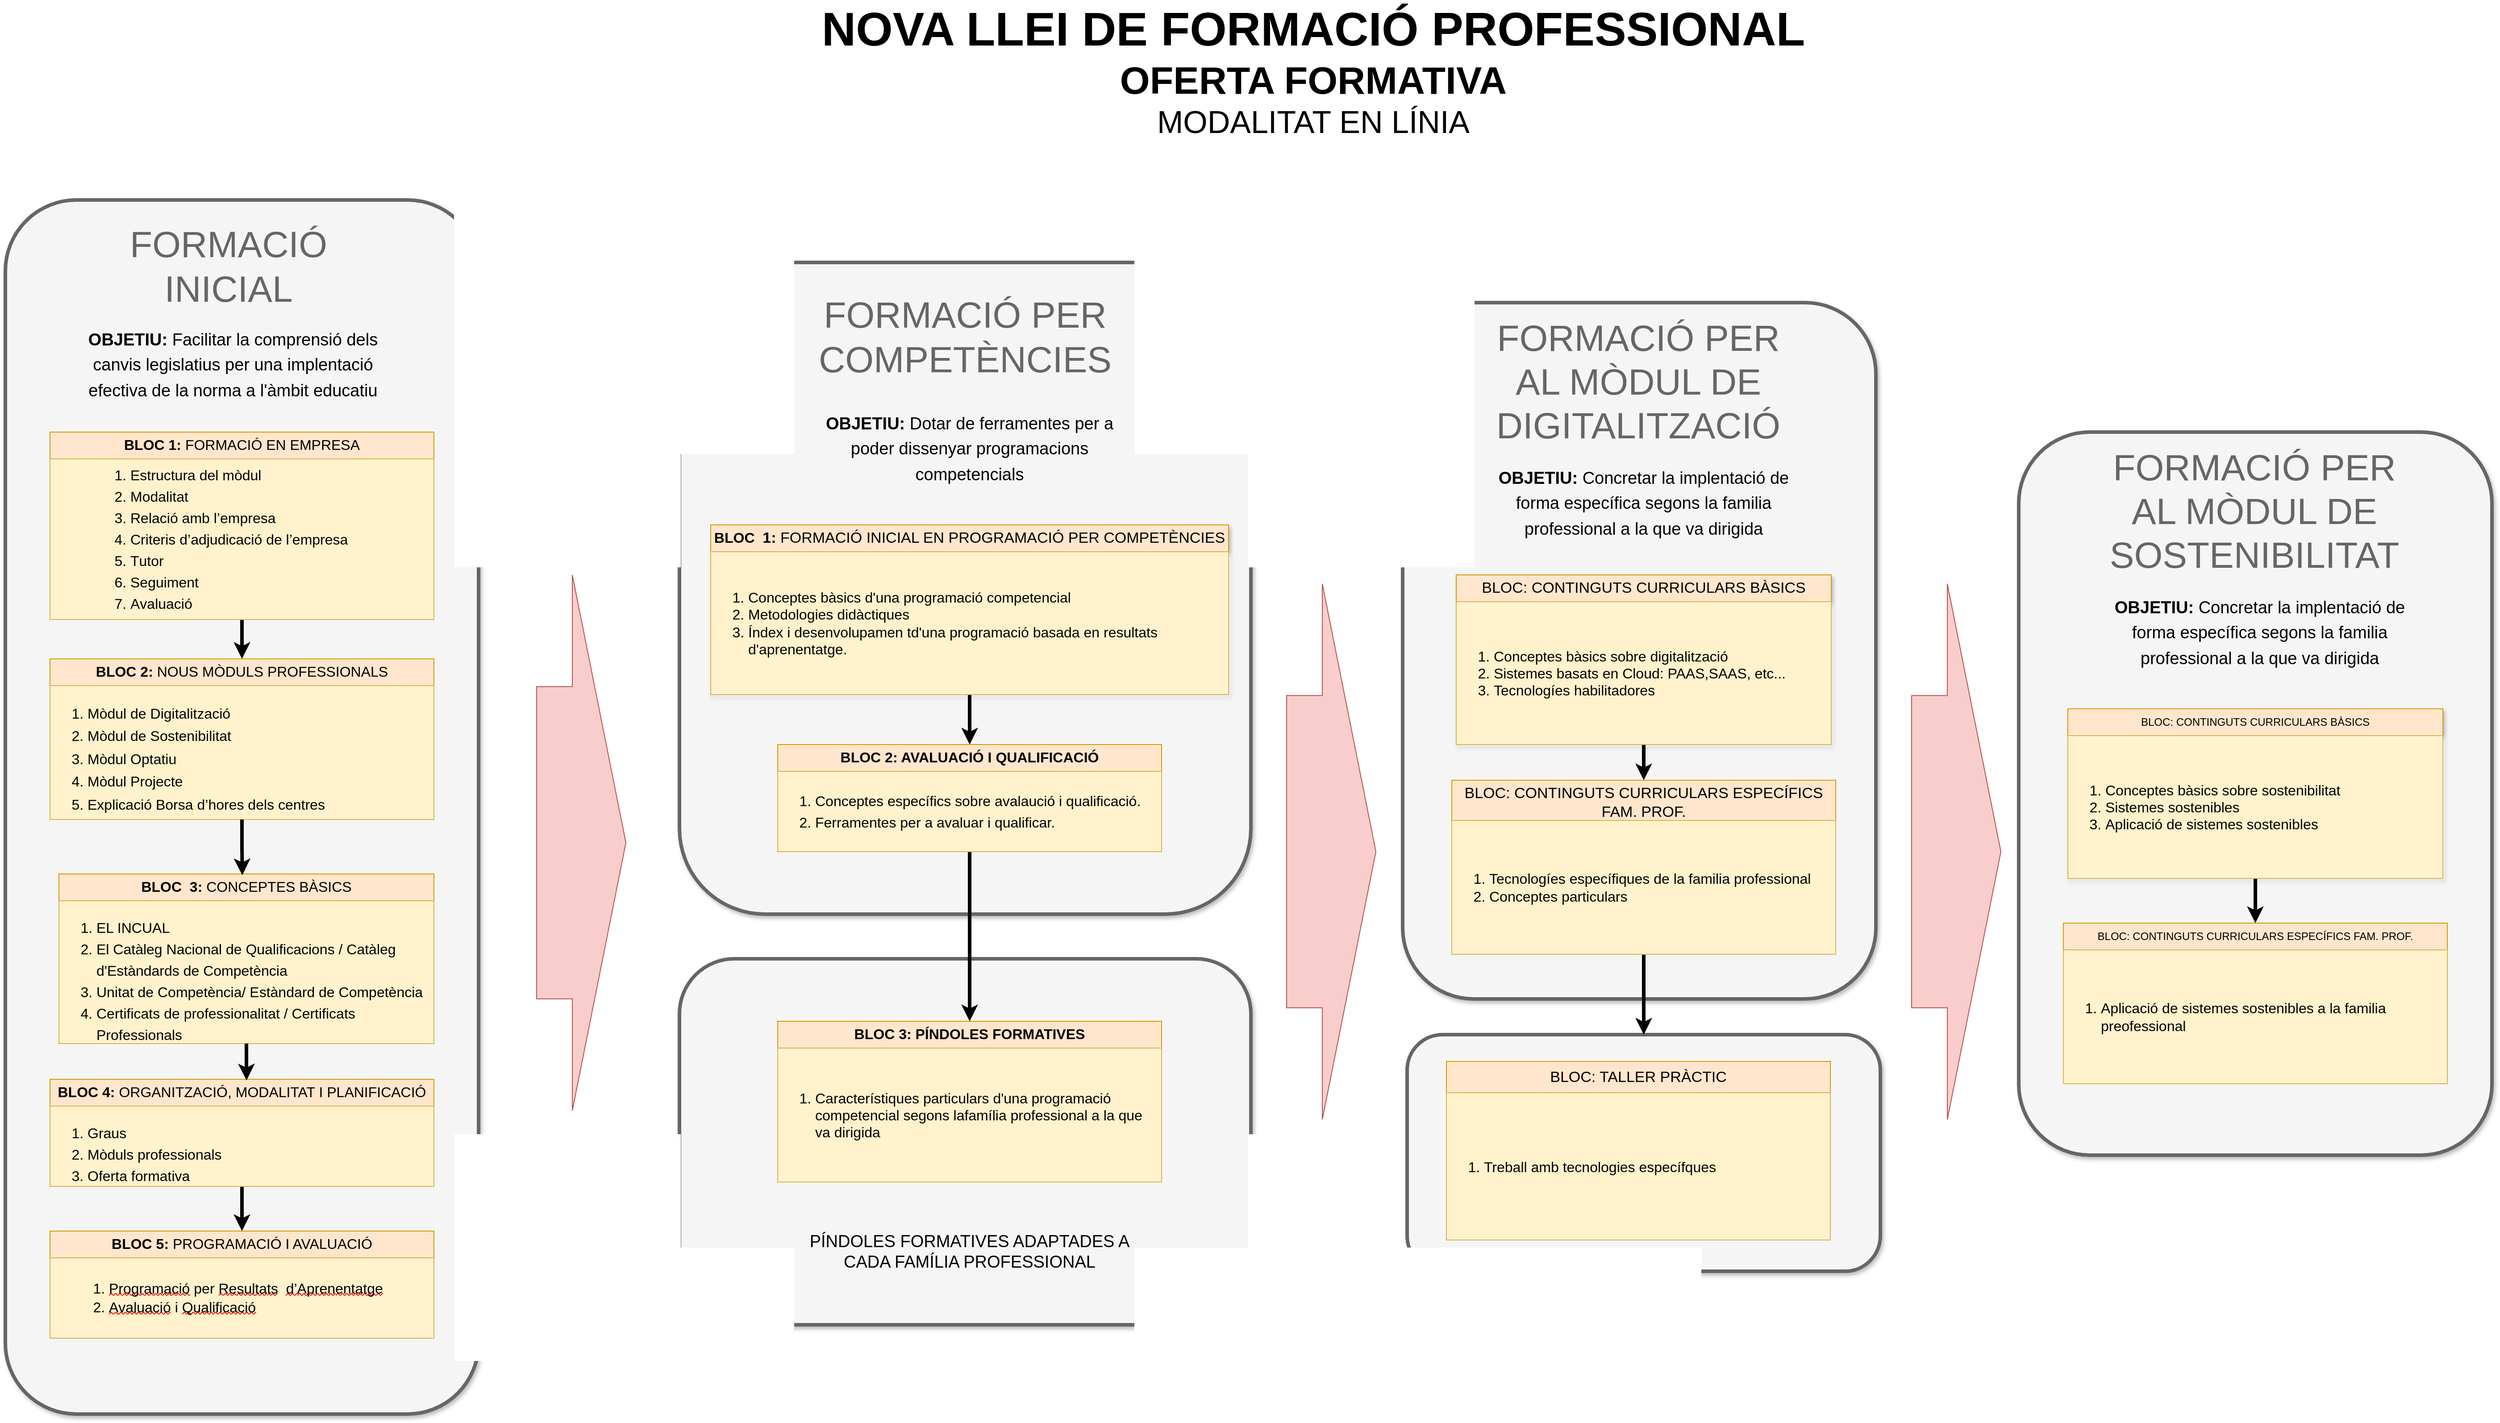 <mxfile version="24.7.13">
  <diagram name="Página-1" id="eH7PgjuDHwnGzZdECt1M">
    <mxGraphModel dx="1195" dy="623" grid="1" gridSize="10" guides="1" tooltips="1" connect="1" arrows="1" fold="1" page="1" pageScale="1" pageWidth="827" pageHeight="1169" math="0" shadow="0">
      <root>
        <mxCell id="0" />
        <mxCell id="1" parent="0" />
        <mxCell id="iFQSarhkZ02GHw-TiSMD-17" value="" style="rounded=1;whiteSpace=wrap;html=1;fillColor=#f5f5f5;fontColor=#333333;strokeColor=#666666;strokeWidth=4;shadow=1;" parent="1" vertex="1">
          <mxGeometry x="1855" y="1195" width="530" height="265" as="geometry" />
        </mxCell>
        <mxCell id="uoTYtuNdUCFG0Z2dD04v-12" value="" style="rounded=1;whiteSpace=wrap;html=1;fillColor=#f5f5f5;fontColor=#333333;strokeColor=#666666;strokeWidth=4;shadow=1;" parent="1" vertex="1">
          <mxGeometry x="1040" y="1110" width="640" height="410" as="geometry" />
        </mxCell>
        <mxCell id="uoTYtuNdUCFG0Z2dD04v-7" value="&lt;div&gt;&lt;b&gt;&lt;span style=&quot;margin: 0px; padding: 0px; user-select: text; font-variant-ligatures: none !important; color: rgb(0, 0, 0); font-style: normal; font-variant-caps: normal; letter-spacing: normal; text-align: left; text-indent: 0px; text-transform: none; word-spacing: 0px; -webkit-text-stroke-width: 0px; white-space: pre-wrap; text-decoration-thickness: initial; text-decoration-style: initial; text-decoration-color: initial; font-size: 12pt; line-height: 20.925px; font-family: WordVisi_MSFontService, Aptos, Aptos_EmbeddedFont, Aptos_MSFontService, sans-serif;&quot; class=&quot;TextRun SCXW17088680 BCX8&quot; lang=&quot;CA-ES-VALENCIA&quot; data-contrast=&quot;auto&quot;&gt;&lt;span style=&quot;-webkit-user-drag: none; -webkit-tap-highlight-color: transparent; margin: 0px; padding: 0px; user-select: text;&quot; class=&quot;NormalTextRun SCXW17088680 BCX8&quot;&gt;BLOC 3: PÍNDOLES FORMATIVES&lt;/span&gt;&lt;/span&gt;&lt;/b&gt;&lt;/div&gt;" style="swimlane;fontStyle=0;childLayout=stackLayout;horizontal=1;startSize=30;horizontalStack=0;resizeParent=1;resizeParentMax=0;resizeLast=0;collapsible=1;marginBottom=0;whiteSpace=wrap;html=1;fillColor=#ffe6cc;strokeColor=#d79b00;rounded=0;" parent="1" vertex="1">
          <mxGeometry x="1150" y="1180" width="430" height="180" as="geometry" />
        </mxCell>
        <mxCell id="uoTYtuNdUCFG0Z2dD04v-8" value="&lt;ol&gt;&lt;li&gt;Característiques particulars d&#39;una programació competencial segons lafamília professional a la que va dirigida&lt;/li&gt;&lt;/ol&gt;" style="text;strokeColor=#d6b656;fillColor=#fff2cc;align=left;verticalAlign=middle;spacingLeft=0;spacingRight=10;overflow=hidden;points=[[0,0.5],[1,0.5]];portConstraint=eastwest;rotatable=0;html=1;fontSize=16;textShadow=0;textDirection=ltr;rounded=0;whiteSpace=wrap;" parent="uoTYtuNdUCFG0Z2dD04v-7" vertex="1">
          <mxGeometry y="30" width="430" height="150" as="geometry" />
        </mxCell>
        <mxCell id="Deo-XTgwxfXZPfIPofkY-64" value="" style="rounded=1;whiteSpace=wrap;html=1;fillColor=#f5f5f5;fontColor=#333333;strokeColor=#666666;strokeWidth=4;shadow=1;" parent="1" vertex="1">
          <mxGeometry x="1850" y="375" width="530" height="780" as="geometry" />
        </mxCell>
        <mxCell id="Deo-XTgwxfXZPfIPofkY-63" value="" style="rounded=1;whiteSpace=wrap;html=1;fillColor=#f5f5f5;fontColor=#333333;strokeColor=#666666;strokeWidth=4;shadow=1;" parent="1" vertex="1">
          <mxGeometry x="285" y="260" width="530" height="1360" as="geometry" />
        </mxCell>
        <mxCell id="Deo-XTgwxfXZPfIPofkY-43" style="edgeStyle=orthogonalEdgeStyle;rounded=0;orthogonalLoop=1;jettySize=auto;html=1;entryX=0.5;entryY=0;entryDx=0;entryDy=0;strokeWidth=5;" parent="1" edge="1">
          <mxGeometry relative="1" as="geometry">
            <mxPoint x="555" y="890" as="sourcePoint" />
          </mxGeometry>
        </mxCell>
        <mxCell id="Deo-XTgwxfXZPfIPofkY-44" style="edgeStyle=orthogonalEdgeStyle;rounded=0;orthogonalLoop=1;jettySize=auto;html=1;entryX=0.5;entryY=0;entryDx=0;entryDy=0;strokeWidth=5;" parent="1" edge="1">
          <mxGeometry relative="1" as="geometry">
            <mxPoint x="555" y="1130" as="sourcePoint" />
          </mxGeometry>
        </mxCell>
        <mxCell id="Deo-XTgwxfXZPfIPofkY-46" style="edgeStyle=orthogonalEdgeStyle;rounded=0;orthogonalLoop=1;jettySize=auto;html=1;entryX=0.5;entryY=0;entryDx=0;entryDy=0;strokeWidth=4;" parent="1" edge="1">
          <mxGeometry relative="1" as="geometry">
            <mxPoint x="555" y="1390" as="sourcePoint" />
          </mxGeometry>
        </mxCell>
        <mxCell id="iFQSarhkZ02GHw-TiSMD-20" style="edgeStyle=orthogonalEdgeStyle;rounded=0;orthogonalLoop=1;jettySize=auto;html=1;entryX=0.5;entryY=0;entryDx=0;entryDy=0;strokeWidth=4;" parent="1" source="Deo-XTgwxfXZPfIPofkY-47" target="Deo-XTgwxfXZPfIPofkY-53" edge="1">
          <mxGeometry relative="1" as="geometry" />
        </mxCell>
        <mxCell id="Deo-XTgwxfXZPfIPofkY-47" value="&lt;font style=&quot;font-size: 17px;&quot;&gt;BLOC: CONTINGUTS CURRICULARS BÀSICS&lt;/font&gt;" style="swimlane;fontStyle=0;childLayout=stackLayout;horizontal=1;startSize=30;horizontalStack=0;resizeParent=1;resizeParentMax=0;resizeLast=0;collapsible=1;marginBottom=0;whiteSpace=wrap;html=1;fillColor=#ffe6cc;strokeColor=#d79b00;perimeterSpacing=0;rounded=0;shadow=1;swimlaneLine=0;" parent="1" vertex="1">
          <mxGeometry x="1910" y="680" width="420" height="190" as="geometry">
            <mxRectangle x="995" y="630" width="260" height="30" as="alternateBounds" />
          </mxGeometry>
        </mxCell>
        <mxCell id="Deo-XTgwxfXZPfIPofkY-48" value="&lt;ol&gt;&lt;li&gt;Conceptes bàsics sobre digitalització&lt;/li&gt;&lt;li&gt;Sistemes basats en Cloud: PAAS,SAAS, etc...&lt;/li&gt;&lt;li&gt;Tecnologíes habilitadores&lt;br&gt;&lt;/li&gt;&lt;/ol&gt;" style="text;strokeColor=#d6b656;fillColor=#fff2cc;align=left;verticalAlign=middle;spacingLeft=0;spacingRight=0;overflow=hidden;points=[[0,0.5],[1,0.5]];portConstraint=eastwest;rotatable=0;html=1;fontSize=16;textShadow=0;textDirection=ltr;rounded=0;glass=0;shadow=0;whiteSpace=wrap;" parent="Deo-XTgwxfXZPfIPofkY-47" vertex="1">
          <mxGeometry y="30" width="420" height="160" as="geometry" />
        </mxCell>
        <mxCell id="Os2VRhr2kxifxtpabulI-3" style="edgeStyle=orthogonalEdgeStyle;rounded=0;orthogonalLoop=1;jettySize=auto;html=1;entryX=0.5;entryY=0;entryDx=0;entryDy=0;strokeWidth=4;" edge="1" parent="1" source="Deo-XTgwxfXZPfIPofkY-53" target="iFQSarhkZ02GHw-TiSMD-17">
          <mxGeometry relative="1" as="geometry" />
        </mxCell>
        <mxCell id="Deo-XTgwxfXZPfIPofkY-55" style="edgeStyle=orthogonalEdgeStyle;rounded=0;orthogonalLoop=1;jettySize=auto;html=1;entryX=0.5;entryY=0;entryDx=0;entryDy=0;strokeWidth=4;" parent="1" edge="1">
          <mxGeometry relative="1" as="geometry">
            <mxPoint x="865" y="1093" as="targetPoint" />
          </mxGeometry>
        </mxCell>
        <mxCell id="Deo-XTgwxfXZPfIPofkY-65" value="&lt;div align=&quot;center&quot;&gt;&lt;font style=&quot;font-size: 41px;&quot;&gt;FORMACIÓ INICIAL&lt;/font&gt;&lt;br&gt;&lt;/div&gt;" style="text;html=1;align=center;verticalAlign=middle;whiteSpace=wrap;rounded=0;fontColor=#666666;" parent="1" vertex="1">
          <mxGeometry x="455" y="320" width="160" height="30" as="geometry" />
        </mxCell>
        <mxCell id="Deo-XTgwxfXZPfIPofkY-67" value="&lt;div align=&quot;center&quot;&gt;&lt;font style=&quot;font-size: 41px;&quot;&gt;FORMACIÓ PER AL MÒDUL DE DIGITALITZACIÓ&lt;/font&gt;&lt;br&gt;&lt;/div&gt;" style="text;html=1;align=center;verticalAlign=middle;whiteSpace=wrap;rounded=0;fontColor=#666666;" parent="1" vertex="1">
          <mxGeometry x="1939" y="419" width="350" height="90" as="geometry" />
        </mxCell>
        <mxCell id="Deo-XTgwxfXZPfIPofkY-70" value="&lt;div style=&quot;font-size: 53px;&quot;&gt;&lt;font style=&quot;font-size: 53px;&quot;&gt;&lt;b&gt;NOVA LLEI DE FORMACIÓ PROFESSIONAL&lt;/b&gt;&lt;/font&gt;&lt;/div&gt;&lt;div style=&quot;font-size: 43px;&quot;&gt;&lt;font style=&quot;font-size: 43px;&quot;&gt;&lt;b style=&quot;&quot;&gt;OFERTA FORMATIVA&lt;/b&gt;&lt;font style=&quot;font-size: 43px;&quot;&gt;&lt;b&gt;&lt;br&gt;&lt;/b&gt;&lt;/font&gt;&lt;/font&gt;&lt;/div&gt;&lt;div style=&quot;font-size: 35px;&quot;&gt;&lt;font style=&quot;font-size: 35px;&quot;&gt;&lt;font style=&quot;font-size: 35px;&quot;&gt;MODALITAT EN LÍNIA&lt;b&gt;&lt;br&gt;&lt;/b&gt;&lt;/font&gt;&lt;/font&gt;&lt;/div&gt;" style="text;html=1;align=center;verticalAlign=middle;whiteSpace=wrap;rounded=0;" parent="1" vertex="1">
          <mxGeometry x="1020" y="50" width="1460" height="130" as="geometry" />
        </mxCell>
        <mxCell id="Deo-XTgwxfXZPfIPofkY-71" value="&lt;p style=&quot;line-height: 210%;&quot;&gt;&lt;font style=&quot;font-size: 19px;&quot;&gt;&lt;b&gt;OBJETIU: &lt;/b&gt;Facilitar la comprensió dels canvis legislatius per una implentació efectiva de la norma a l&#39;àmbit educatiu&lt;b&gt;&lt;br&gt;&lt;/b&gt;&lt;/font&gt;&lt;/p&gt;" style="text;html=1;align=center;verticalAlign=middle;whiteSpace=wrap;rounded=0;" parent="1" vertex="1">
          <mxGeometry x="355" y="400" width="370" height="91" as="geometry" />
        </mxCell>
        <mxCell id="Deo-XTgwxfXZPfIPofkY-72" value="&lt;p style=&quot;line-height: 210%;&quot;&gt;&lt;font style=&quot;font-size: 19px;&quot;&gt;&lt;b&gt;OBJETIU: &lt;/b&gt;Concretar la implentació de forma específica segons la familia professional a la que va dirigida&lt;b&gt;&lt;br&gt;&lt;/b&gt;&lt;/font&gt;&lt;/p&gt;" style="text;html=1;align=center;verticalAlign=middle;whiteSpace=wrap;rounded=0;" parent="1" vertex="1">
          <mxGeometry x="1935" y="555" width="370" height="91" as="geometry" />
        </mxCell>
        <mxCell id="zjhLIh4-YKo7ULmHxG4K-2" value="&lt;div&gt;&lt;span style=&quot;margin: 0px; padding: 0px; user-select: text; color: rgb(0, 0, 0); font-family: WordVisi_MSFontService, Aptos, Aptos_EmbeddedFont, Aptos_MSFontService, sans-serif; font-size: 16px; font-style: normal; font-variant-ligatures: none; font-variant-caps: normal; font-weight: 700; letter-spacing: normal; text-align: left; text-indent: 0px; text-transform: none; word-spacing: 0px; -webkit-text-stroke-width: 0px; white-space: pre-wrap; text-decoration-thickness: initial; text-decoration-style: initial; text-decoration-color: initial;&quot; class=&quot;NormalTextRun SCXW87249612 BCX8&quot;&gt;BLO&lt;/span&gt;&lt;span style=&quot;margin: 0px; padding: 0px; user-select: text; color: rgb(0, 0, 0); font-family: WordVisi_MSFontService, Aptos, Aptos_EmbeddedFont, Aptos_MSFontService, sans-serif; font-size: 16px; font-style: normal; font-variant-ligatures: none; font-variant-caps: normal; font-weight: 700; letter-spacing: normal; text-align: left; text-indent: 0px; text-transform: none; word-spacing: 0px; -webkit-text-stroke-width: 0px; white-space: pre-wrap; text-decoration-thickness: initial; text-decoration-style: initial; text-decoration-color: initial;&quot; class=&quot;NormalTextRun SCXW87249612 BCX8&quot;&gt;C&amp;nbsp;&lt;/span&gt;&lt;span style=&quot;margin: 0px; padding: 0px; user-select: text; color: rgb(0, 0, 0); font-family: WordVisi_MSFontService, Aptos, Aptos_EmbeddedFont, Aptos_MSFontService, sans-serif; font-size: 16px; font-style: normal; font-variant-ligatures: none; font-variant-caps: normal; font-weight: 700; letter-spacing: normal; text-align: left; text-indent: 0px; text-transform: none; word-spacing: 0px; -webkit-text-stroke-width: 0px; white-space: pre-wrap; text-decoration-thickness: initial; text-decoration-style: initial; text-decoration-color: initial;&quot; class=&quot;NormalTextRun SCXW87249612 BCX8&quot;&gt; &lt;/span&gt;&lt;span style=&quot;margin: 0px; padding: 0px; user-select: text; color: rgb(0, 0, 0); font-family: WordVisi_MSFontService, Aptos, Aptos_EmbeddedFont, Aptos_MSFontService, sans-serif; font-size: 16px; font-style: normal; font-variant-ligatures: none; font-variant-caps: normal; font-weight: 700; letter-spacing: normal; text-align: left; text-indent: 0px; text-transform: none; word-spacing: 0px; -webkit-text-stroke-width: 0px; white-space: pre-wrap; text-decoration-thickness: initial; text-decoration-style: initial; text-decoration-color: initial;&quot; class=&quot;NormalTextRun SCXW87249612 BCX8&quot;&gt;3: &lt;/span&gt;&lt;span style=&quot;margin: 0px; padding: 0px; user-select: text; font-variant-ligatures: none !important; color: rgb(0, 0, 0); font-style: normal; font-variant-caps: normal; font-weight: 400; letter-spacing: normal; text-align: left; text-indent: 0px; text-transform: none; word-spacing: 0px; -webkit-text-stroke-width: 0px; white-space: pre-wrap; text-decoration-thickness: initial; text-decoration-style: initial; text-decoration-color: initial; font-size: 12pt; line-height: 20.925px; font-family: WordVisi_MSFontService, Aptos, Aptos_EmbeddedFont, Aptos_MSFontService, sans-serif;&quot; class=&quot;TextRun SCXW27911936 BCX8&quot; lang=&quot;CA-ES-VALENCIA&quot; data-contrast=&quot;auto&quot;&gt;&lt;span style=&quot;-webkit-user-drag: none; -webkit-tap-highlight-color: transparent; margin: 0px; padding: 0px; user-select: text;&quot; class=&quot;NormalTextRun SCXW27911936 BCX8&quot;&gt;CONCEPT&lt;/span&gt;&lt;span style=&quot;-webkit-user-drag: none; -webkit-tap-highlight-color: transparent; margin: 0px; padding: 0px; user-select: text;&quot; class=&quot;NormalTextRun SCXW27911936 BCX8&quot;&gt;E&lt;/span&gt;&lt;span style=&quot;-webkit-user-drag: none; -webkit-tap-highlight-color: transparent; margin: 0px; padding: 0px; user-select: text;&quot; class=&quot;NormalTextRun SCXW27911936 BCX8&quot;&gt;S B&lt;/span&gt;&lt;span style=&quot;-webkit-user-drag: none; -webkit-tap-highlight-color: transparent; margin: 0px; padding: 0px; user-select: text;&quot; class=&quot;NormalTextRun SCXW27911936 BCX8&quot;&gt;À&lt;/span&gt;&lt;span style=&quot;-webkit-user-drag: none; -webkit-tap-highlight-color: transparent; margin: 0px; padding: 0px; user-select: text;&quot; class=&quot;NormalTextRun SCXW27911936 BCX8&quot;&gt;SICS&lt;/span&gt;&lt;/span&gt;&lt;span style=&quot;margin: 0px; padding: 0px; user-select: text; color: rgb(0, 0, 0); font-style: normal; font-variant-ligatures: normal; font-variant-caps: normal; font-weight: 400; letter-spacing: normal; text-align: left; text-indent: 0px; text-transform: none; word-spacing: 0px; -webkit-text-stroke-width: 0px; white-space: pre-wrap; text-decoration-thickness: initial; text-decoration-style: initial; text-decoration-color: initial; font-size: 12pt; line-height: 20.925px; font-family: Aptos, Aptos_EmbeddedFont, Aptos_MSFontService, sans-serif;&quot; data-ccp-props=&quot;{&amp;quot;201341983&amp;quot;:0,&amp;quot;335559740&amp;quot;:279}&quot; class=&quot;EOP SCXW27911936 BCX8&quot;&gt;&lt;br&gt;&lt;/span&gt;&lt;/div&gt;" style="swimlane;fontStyle=0;childLayout=stackLayout;horizontal=1;startSize=30;horizontalStack=0;resizeParent=1;resizeParentMax=0;resizeLast=0;collapsible=1;marginBottom=0;whiteSpace=wrap;html=1;fillColor=#ffe6cc;strokeColor=#d79b00;rounded=0;" parent="1" vertex="1">
          <mxGeometry x="345" y="1015" width="420" height="190" as="geometry" />
        </mxCell>
        <mxCell id="zjhLIh4-YKo7ULmHxG4K-3" value="&lt;p style=&quot;line-height: 130%; font-size: 16px;&quot;&gt;&lt;/p&gt;&lt;ol style=&quot;font-size: 16px; line-height: 150%;&quot;&gt;&lt;li style=&quot;font-size: 16px;&quot;&gt;EL INCUAL&lt;/li&gt;&lt;li style=&quot;font-size: 16px;&quot;&gt;El Catàleg Nacional de Qualificacions / Catàleg d&#39;Estàndards de Competència&lt;/li&gt;&lt;li style=&quot;font-size: 16px;&quot;&gt;Unitat de Competència/ Estàndard de Competència &lt;/li&gt;&lt;li style=&quot;font-size: 16px;&quot;&gt;Certificats de professionalitat / Certificats Professionals &lt;/li&gt;&lt;li style=&quot;font-size: 16px;&quot;&gt;Acreditació de competències &lt;/li&gt;&lt;/ol&gt;&lt;p style=&quot;font-size: 16px;&quot;&gt;&lt;/p&gt;" style="text;strokeColor=#d6b656;fillColor=#fff2cc;align=left;verticalAlign=middle;spacingLeft=0;spacingRight=0;overflow=hidden;points=[[0,0.5],[1,0.5]];portConstraint=eastwest;rotatable=0;html=1;fontSize=16;textShadow=0;textDirection=ltr;rounded=0;whiteSpace=wrap;" parent="zjhLIh4-YKo7ULmHxG4K-2" vertex="1">
          <mxGeometry y="30" width="420" height="160" as="geometry" />
        </mxCell>
        <mxCell id="zjhLIh4-YKo7ULmHxG4K-16" style="edgeStyle=orthogonalEdgeStyle;rounded=0;orthogonalLoop=1;jettySize=auto;html=1;entryX=0.5;entryY=0;entryDx=0;entryDy=0;strokeWidth=4;" parent="1" source="zjhLIh4-YKo7ULmHxG4K-4" target="zjhLIh4-YKo7ULmHxG4K-10" edge="1">
          <mxGeometry relative="1" as="geometry" />
        </mxCell>
        <mxCell id="zjhLIh4-YKo7ULmHxG4K-4" value="&lt;div align=&quot;center&quot;&gt;&lt;span style=&quot;margin: 0px; padding: 0px; user-select: text; font-variant-ligatures: none !important; color: rgb(0, 0, 0); font-style: normal; font-variant-caps: normal; font-weight: 400; letter-spacing: normal; text-indent: 0px; text-transform: none; word-spacing: 0px; -webkit-text-stroke-width: 0px; white-space: pre-wrap; text-decoration-thickness: initial; text-decoration-style: initial; text-decoration-color: initial; font-size: 12pt; line-height: 20.925px; font-family: WordVisi_MSFontService, Aptos, Aptos_EmbeddedFont, Aptos_MSFontService, sans-serif;&quot; class=&quot;TextRun SCXW128102780 BCX8&quot; lang=&quot;CA-ES-VALENCIA&quot; data-contrast=&quot;auto&quot;&gt;&lt;span style=&quot;-webkit-user-drag: none; -webkit-tap-highlight-color: transparent; margin: 0px; padding: 0px; user-select: text;&quot; class=&quot;NormalTextRun SCXW128102780 BCX8&quot;&gt;&lt;b&gt;BLOC 4: &lt;/b&gt;ORGANI&lt;/span&gt;&lt;span style=&quot;-webkit-user-drag: none; -webkit-tap-highlight-color: transparent; margin: 0px; padding: 0px; user-select: text;&quot; class=&quot;NormalTextRun SCXW128102780 BCX8&quot;&gt;T&lt;/span&gt;&lt;span style=&quot;-webkit-user-drag: none; -webkit-tap-highlight-color: transparent; margin: 0px; padding: 0px; user-select: text;&quot; class=&quot;NormalTextRun SCXW128102780 BCX8&quot;&gt;ZACIÓ, &lt;/span&gt;&lt;span style=&quot;-webkit-user-drag: none; -webkit-tap-highlight-color: transparent; margin: 0px; padding: 0px; user-select: text;&quot; class=&quot;NormalTextRun SCXW128102780 BCX8&quot;&gt;MODALITAT I&lt;/span&gt;&lt;span style=&quot;-webkit-user-drag: none; -webkit-tap-highlight-color: transparent; margin: 0px; padding: 0px; user-select: text;&quot; class=&quot;NormalTextRun SCXW128102780 BCX8&quot;&gt; PLANIFICACIÓ&lt;/span&gt;&lt;/span&gt;&lt;/div&gt;" style="swimlane;fontStyle=0;childLayout=stackLayout;horizontal=1;startSize=30;horizontalStack=0;resizeParent=1;resizeParentMax=0;resizeLast=0;collapsible=1;marginBottom=0;whiteSpace=wrap;html=1;fillColor=#ffe6cc;strokeColor=#d79b00;rounded=0;" parent="1" vertex="1">
          <mxGeometry x="335" y="1245" width="430" height="120" as="geometry" />
        </mxCell>
        <mxCell id="zjhLIh4-YKo7ULmHxG4K-5" value="&lt;ol style=&quot;line-height: 150%; font-size: 16px;&quot;&gt;&lt;li style=&quot;font-size: 16px;&quot;&gt;&lt;font style=&quot;font-size: 16px;&quot;&gt;Graus &amp;nbsp;&amp;nbsp;&amp;nbsp;&amp;nbsp;&amp;nbsp;&amp;nbsp;&amp;nbsp;&amp;nbsp;&amp;nbsp;&amp;nbsp; &lt;/font&gt;&lt;/li&gt;&lt;li style=&quot;font-size: 16px;&quot;&gt;&lt;font style=&quot;font-size: 16px;&quot;&gt;Mòduls professionals&lt;/font&gt;&lt;/li&gt;&lt;li style=&quot;font-size: 16px;&quot;&gt;&lt;font style=&quot;font-size: 16px;&quot;&gt;Oferta formativa &lt;/font&gt;&lt;/li&gt;&lt;/ol&gt;" style="text;strokeColor=#d6b656;fillColor=#fff2cc;align=left;verticalAlign=middle;spacingLeft=0;spacingRight=0;overflow=hidden;points=[[0,0.5],[1,0.5]];portConstraint=eastwest;rotatable=0;html=1;fontSize=16;textShadow=0;textDirection=ltr;rounded=0;whiteSpace=wrap;" parent="zjhLIh4-YKo7ULmHxG4K-4" vertex="1">
          <mxGeometry y="30" width="430" height="90" as="geometry" />
        </mxCell>
        <mxCell id="zjhLIh4-YKo7ULmHxG4K-6" value="&lt;div&gt;&lt;b&gt;&lt;span style=&quot;margin: 0px; padding: 0px; user-select: text; font-variant-ligatures: none !important; color: rgb(0, 0, 0); font-style: normal; font-variant-caps: normal; letter-spacing: normal; text-align: left; text-indent: 0px; text-transform: none; word-spacing: 0px; -webkit-text-stroke-width: 0px; white-space: pre-wrap; text-decoration-thickness: initial; text-decoration-style: initial; text-decoration-color: initial; font-size: 12pt; line-height: 20.925px; font-family: WordVisi_MSFontService, Aptos, Aptos_EmbeddedFont, Aptos_MSFontService, sans-serif;&quot; class=&quot;TextRun SCXW17088680 BCX8&quot; lang=&quot;CA-ES-VALENCIA&quot; data-contrast=&quot;auto&quot;&gt;&lt;span style=&quot;-webkit-user-drag: none; -webkit-tap-highlight-color: transparent; margin: 0px; padding: 0px; user-select: text;&quot; class=&quot;NormalTextRun SCXW17088680 BCX8&quot;&gt;BLOC 2: &lt;/span&gt;&lt;/span&gt;&lt;/b&gt;&lt;span style=&quot;margin: 0px; padding: 0px; user-select: text; font-variant-ligatures: none !important; color: rgb(0, 0, 0); font-style: normal; font-variant-caps: normal; letter-spacing: normal; text-align: left; text-indent: 0px; text-transform: none; word-spacing: 0px; -webkit-text-stroke-width: 0px; white-space: pre-wrap; text-decoration-thickness: initial; text-decoration-style: initial; text-decoration-color: initial; font-size: 12pt; line-height: 20.925px; font-family: WordVisi_MSFontService, Aptos, Aptos_EmbeddedFont, Aptos_MSFontService, sans-serif;&quot; class=&quot;TextRun SCXW17088680 BCX8&quot; lang=&quot;CA-ES-VALENCIA&quot; data-contrast=&quot;auto&quot;&gt;&lt;span style=&quot;-webkit-user-drag: none; -webkit-tap-highlight-color: transparent; margin: 0px; padding: 0px; user-select: text;&quot; class=&quot;NormalTextRun SCXW17088680 BCX8&quot;&gt;N&lt;/span&gt;&lt;span style=&quot;-webkit-user-drag: none; -webkit-tap-highlight-color: transparent; margin: 0px; padding: 0px; user-select: text;&quot; class=&quot;NormalTextRun SCXW17088680 BCX8&quot;&gt;OU&lt;/span&gt;&lt;span style=&quot;-webkit-user-drag: none; -webkit-tap-highlight-color: transparent; margin: 0px; padding: 0px; user-select: text;&quot; class=&quot;NormalTextRun SCXW17088680 BCX8&quot;&gt;S M&lt;/span&gt;&lt;span style=&quot;-webkit-user-drag: none; -webkit-tap-highlight-color: transparent; margin: 0px; padding: 0px; user-select: text;&quot; class=&quot;NormalTextRun SCXW17088680 BCX8&quot;&gt;Ò&lt;/span&gt;&lt;span style=&quot;-webkit-user-drag: none; -webkit-tap-highlight-color: transparent; margin: 0px; padding: 0px; user-select: text;&quot; class=&quot;NormalTextRun SCXW17088680 BCX8&quot;&gt;DULS PROFE&lt;/span&gt;&lt;span style=&quot;-webkit-user-drag: none; -webkit-tap-highlight-color: transparent; margin: 0px; padding: 0px; user-select: text;&quot; class=&quot;NormalTextRun SCXW17088680 BCX8&quot;&gt;S&lt;/span&gt;&lt;span style=&quot;-webkit-user-drag: none; -webkit-tap-highlight-color: transparent; margin: 0px; padding: 0px; user-select: text;&quot; class=&quot;NormalTextRun SCXW17088680 BCX8&quot;&gt;SIONALS&lt;/span&gt;&lt;/span&gt;&lt;/div&gt;" style="swimlane;fontStyle=0;childLayout=stackLayout;horizontal=1;startSize=30;horizontalStack=0;resizeParent=1;resizeParentMax=0;resizeLast=0;collapsible=1;marginBottom=0;whiteSpace=wrap;html=1;fillColor=#ffe6cc;strokeColor=#d79b00;rounded=0;shadow=0;" parent="1" vertex="1">
          <mxGeometry x="335" y="774" width="430" height="180" as="geometry" />
        </mxCell>
        <mxCell id="zjhLIh4-YKo7ULmHxG4K-7" value="&lt;p style=&quot;line-height: 150%; font-size: 16px;&quot;&gt;&lt;/p&gt;&lt;div style=&quot;font-size: 16px;&quot;&gt;&lt;div style=&quot;margin: 0px; padding: 0px; user-select: text; position: relative; color: rgb(0, 0, 0); font-family: Aptos, Aptos_MSFontService, sans-serif; font-style: normal; font-variant-ligatures: normal; font-variant-caps: normal; font-weight: 400; letter-spacing: normal; text-indent: 0px; text-transform: none; word-spacing: 0px; -webkit-text-stroke-width: 0px; white-space: normal; text-decoration-thickness: initial; text-decoration-style: initial; text-decoration-color: initial; font-size: 16px;&quot; class=&quot;ListContainerWrapper SCXW63860411 BCX8&quot;&gt;&lt;ol style=&quot;line-height: 160%; font-size: 16px;&quot;&gt;&lt;li style=&quot;margin: 0px; padding: 0px; user-select: text; overflow-wrap: break-word; white-space: pre-wrap; font-weight: normal; font-style: normal; vertical-align: baseline; font-kerning: none; color: windowtext; text-indent: 0px; font-size: 16px;&quot; class=&quot;Paragraph SCXW132095863 BCX8&quot;&gt;&lt;span style=&quot;margin: 0px; padding: 0px; user-select: text; font-variant-ligatures: none !important; line-height: 20.925px; font-family: WordVisi_MSFontService, Aptos, Aptos_EmbeddedFont, Aptos_MSFontService, sans-serif; font-size: 16px;&quot; class=&quot;TextRun SCXW132095863 BCX8&quot; lang=&quot;ES-ES&quot; data-contrast=&quot;auto&quot;&gt;&lt;span style=&quot;margin: 0px; padding: 0px; user-select: text; font-size: 16px;&quot; class=&quot;NormalTextRun SCXW132095863 BCX8&quot;&gt;Mòdul de &lt;/span&gt;&lt;span style=&quot;margin: 0px; padding: 0px; user-select: text; font-size: 16px;&quot; class=&quot;NormalTextRun SCXW132095863 BCX8&quot;&gt;Digitalització&lt;/span&gt;&lt;span style=&quot;margin: 0px; padding: 0px; user-select: text; font-size: 16px;&quot; class=&quot;NormalTextRun SCXW132095863 BCX8&quot;&gt;&amp;nbsp;&lt;/span&gt;&lt;/span&gt;&lt;span style=&quot;margin: 0px; padding: 0px; user-select: text; line-height: 20.925px; font-family: WordVisiPilcrow_MSFontService, Aptos, Aptos_EmbeddedFont, Aptos_MSFontService, sans-serif; font-size: 16px;&quot; data-ccp-props=&quot;{&amp;quot;201341983&amp;quot;:0,&amp;quot;335559740&amp;quot;:279}&quot; class=&quot;EOP SCXW132095863 BCX8&quot;&gt;&amp;nbsp;&lt;/span&gt;&lt;/li&gt;&lt;li style=&quot;margin: 0px; padding: 0px; user-select: text; overflow-wrap: break-word; white-space: pre-wrap; font-weight: normal; font-style: normal; vertical-align: baseline; font-kerning: none; color: windowtext; text-indent: 0px; font-size: 16px;&quot; class=&quot;Paragraph SCXW132095863 BCX8&quot;&gt;&lt;span style=&quot;margin: 0px; padding: 0px; user-select: text; font-variant-ligatures: none !important; line-height: 20.925px; font-family: WordVisi_MSFontService, Aptos, Aptos_EmbeddedFont, Aptos_MSFontService, sans-serif; font-size: 16px;&quot; class=&quot;TextRun SCXW132095863 BCX8&quot; lang=&quot;ES-ES&quot; data-contrast=&quot;auto&quot;&gt;&lt;span style=&quot;margin: 0px; padding: 0px; user-select: text; font-size: 16px;&quot; class=&quot;NormalTextRun SCXW132095863 BCX8&quot;&gt;Mòdul de &lt;/span&gt;&lt;span style=&quot;margin: 0px; padding: 0px; user-select: text; font-size: 16px;&quot; class=&quot;NormalTextRun SCXW132095863 BCX8&quot;&gt;Sostenibilitat&lt;/span&gt;&lt;span style=&quot;margin: 0px; padding: 0px; user-select: text; font-size: 16px;&quot; class=&quot;NormalTextRun SCXW132095863 BCX8&quot;&gt;&amp;nbsp;&lt;/span&gt;&lt;/span&gt;&lt;span style=&quot;margin: 0px; padding: 0px; user-select: text; line-height: 20.925px; font-family: WordVisiPilcrow_MSFontService, Aptos, Aptos_EmbeddedFont, Aptos_MSFontService, sans-serif; font-size: 16px;&quot; data-ccp-props=&quot;{&amp;quot;201341983&amp;quot;:0,&amp;quot;335559740&amp;quot;:279}&quot; class=&quot;EOP SCXW132095863 BCX8&quot;&gt;&amp;nbsp;&lt;/span&gt;&lt;/li&gt;&lt;li style=&quot;margin: 0px; padding: 0px; user-select: text; overflow-wrap: break-word; white-space: pre-wrap; font-weight: normal; font-style: normal; vertical-align: baseline; font-kerning: none; color: windowtext; text-indent: 0px; font-size: 16px;&quot; class=&quot;Paragraph SCXW132095863 BCX8&quot;&gt;&lt;span style=&quot;margin: 0px; padding: 0px; user-select: text; font-variant-ligatures: none !important; line-height: 20.925px; font-family: WordVisi_MSFontService, Aptos, Aptos_EmbeddedFont, Aptos_MSFontService, sans-serif; font-size: 16px;&quot; class=&quot;TextRun SCXW132095863 BCX8&quot; lang=&quot;ES-ES&quot; data-contrast=&quot;auto&quot;&gt;&lt;span style=&quot;margin: 0px; padding: 0px; user-select: text; font-size: 16px;&quot; class=&quot;NormalTextRun SCXW132095863 BCX8&quot;&gt;Mòdul &lt;/span&gt;&lt;span style=&quot;margin: 0px; padding: 0px; user-select: text; font-size: 16px;&quot; class=&quot;NormalTextRun SCXW132095863 BCX8&quot;&gt;Optatiu&lt;/span&gt;&lt;span style=&quot;margin: 0px; padding: 0px; user-select: text; font-size: 16px;&quot; class=&quot;NormalTextRun SCXW132095863 BCX8&quot;&gt;&amp;nbsp;&lt;/span&gt;&lt;/span&gt;&lt;span style=&quot;margin: 0px; padding: 0px; user-select: text; line-height: 20.925px; font-family: WordVisiPilcrow_MSFontService, Aptos, Aptos_EmbeddedFont, Aptos_MSFontService, sans-serif; font-size: 16px;&quot; data-ccp-props=&quot;{&amp;quot;201341983&amp;quot;:0,&amp;quot;335559740&amp;quot;:279}&quot; class=&quot;EOP SCXW132095863 BCX8&quot;&gt;&amp;nbsp;&lt;/span&gt;&lt;/li&gt;&lt;li style=&quot;margin: 0px; padding: 0px; user-select: text; overflow-wrap: break-word; white-space: pre-wrap; font-weight: normal; font-style: normal; vertical-align: baseline; font-kerning: none; color: windowtext; text-indent: 0px; font-size: 16px;&quot; class=&quot;Paragraph SCXW132095863 BCX8&quot;&gt;&lt;span style=&quot;margin: 0px; padding: 0px; user-select: text; font-variant-ligatures: none !important; line-height: 20.925px; font-family: WordVisi_MSFontService, Aptos, Aptos_EmbeddedFont, Aptos_MSFontService, sans-serif; font-size: 16px;&quot; class=&quot;TextRun SCXW132095863 BCX8&quot; lang=&quot;CA-ES-VALENCIA&quot; data-contrast=&quot;auto&quot;&gt;&lt;span style=&quot;margin: 0px; padding: 0px; user-select: text; font-size: 16px;&quot; class=&quot;NormalTextRun SCXW132095863 BCX8&quot;&gt;Mòdul Projecte&lt;/span&gt;&lt;/span&gt;&lt;span style=&quot;margin: 0px; padding: 0px; user-select: text; line-height: 20.925px; font-family: WordVisiPilcrow_MSFontService, Aptos, Aptos_EmbeddedFont, Aptos_MSFontService, sans-serif; font-size: 16px;&quot; data-ccp-props=&quot;{&amp;quot;201341983&amp;quot;:0,&amp;quot;335559740&amp;quot;:279}&quot; class=&quot;EOP SCXW132095863 BCX8&quot;&gt;&amp;nbsp;&lt;/span&gt;&lt;/li&gt;&lt;li style=&quot;margin: 0px; padding: 0px; user-select: text; overflow-wrap: break-word; white-space: pre-wrap; font-weight: normal; font-style: normal; vertical-align: baseline; font-kerning: none; color: windowtext; text-indent: 0px; font-size: 16px;&quot; class=&quot;Paragraph SCXW132095863 BCX8&quot;&gt;&lt;span style=&quot;margin: 0px; padding: 0px; user-select: text; font-variant-ligatures: none !important; line-height: 20.925px; font-family: WordVisi_MSFontService, Aptos, Aptos_EmbeddedFont, Aptos_MSFontService, sans-serif; font-size: 16px;&quot; class=&quot;TextRun SCXW132095863 BCX8&quot; lang=&quot;ES-ES&quot; data-contrast=&quot;auto&quot;&gt;&lt;span style=&quot;margin: 0px; padding: 0px; user-select: text; font-size: 16px;&quot; class=&quot;NormalTextRun SCXW132095863 BCX8&quot;&gt;Explicació&lt;/span&gt;&lt;span style=&quot;margin: 0px; padding: 0px; user-select: text; font-size: 16px;&quot; class=&quot;NormalTextRun SCXW132095863 BCX8&quot;&gt; &lt;/span&gt;&lt;span style=&quot;margin: 0px; padding: 0px; user-select: text; font-size: 16px;&quot; class=&quot;NormalTextRun SCXW132095863 BCX8&quot;&gt;Borsa&lt;/span&gt;&lt;span style=&quot;margin: 0px; padding: 0px; user-select: text; font-size: 16px;&quot; class=&quot;NormalTextRun SCXW132095863 BCX8&quot;&gt; &lt;/span&gt;&lt;span style=&quot;margin: 0px; padding: 0px; user-select: text; font-size: 16px;&quot; class=&quot;NormalTextRun SCXW132095863 BCX8&quot;&gt;d’hores&lt;/span&gt;&lt;span style=&quot;margin: 0px; padding: 0px; user-select: text; font-size: 16px;&quot; class=&quot;NormalTextRun SCXW132095863 BCX8&quot;&gt; &lt;/span&gt;&lt;span style=&quot;margin: 0px; padding: 0px; user-select: text; font-size: 16px;&quot; class=&quot;NormalTextRun SCXW132095863 BCX8&quot;&gt;dels&lt;/span&gt;&lt;span style=&quot;margin: 0px; padding: 0px; user-select: text; font-size: 16px;&quot; class=&quot;NormalTextRun SCXW132095863 BCX8&quot;&gt; centres&lt;/span&gt;&lt;/span&gt;&lt;/li&gt;&lt;/ol&gt;&lt;/div&gt;&lt;/div&gt;&lt;p style=&quot;font-size: 16px;&quot;&gt;&lt;/p&gt;" style="text;strokeColor=#d6b656;fillColor=#fff2cc;align=left;verticalAlign=middle;spacingLeft=0;spacingRight=0;overflow=hidden;points=[[0,0.5],[1,0.5]];portConstraint=eastwest;rotatable=0;html=1;fontSize=16;textShadow=0;textDirection=ltr;rounded=0;whiteSpace=wrap;" parent="zjhLIh4-YKo7ULmHxG4K-6" vertex="1">
          <mxGeometry y="30" width="430" height="150" as="geometry" />
        </mxCell>
        <mxCell id="Os2VRhr2kxifxtpabulI-1" style="edgeStyle=orthogonalEdgeStyle;rounded=0;orthogonalLoop=1;jettySize=auto;html=1;entryX=0.5;entryY=0;entryDx=0;entryDy=0;strokeWidth=4;" edge="1" parent="1" source="zjhLIh4-YKo7ULmHxG4K-8" target="zjhLIh4-YKo7ULmHxG4K-6">
          <mxGeometry relative="1" as="geometry" />
        </mxCell>
        <mxCell id="zjhLIh4-YKo7ULmHxG4K-8" value="&lt;div&gt;&lt;div&gt;&lt;b&gt;&lt;span style=&quot;margin: 0px; padding: 0px; user-select: text; font-variant-ligatures: none !important; color: rgb(0, 0, 0); font-style: normal; font-variant-caps: normal; letter-spacing: normal; text-align: left; text-indent: 0px; text-transform: none; word-spacing: 0px; -webkit-text-stroke-width: 0px; white-space: pre-wrap; text-decoration-thickness: initial; text-decoration-style: initial; text-decoration-color: initial; font-size: 12pt; line-height: 20.925px; font-family: WordVisi_MSFontService, Aptos, Aptos_EmbeddedFont, Aptos_MSFontService, sans-serif;&quot; class=&quot;TextRun SCXW74523999 BCX8&quot; lang=&quot;CA-ES-VALENCIA&quot; data-contrast=&quot;auto&quot;&gt;&lt;span style=&quot;-webkit-user-drag: none; -webkit-tap-highlight-color: transparent; margin: 0px; padding: 0px; user-select: text;&quot; class=&quot;NormalTextRun SCXW74523999 BCX8&quot;&gt;BLOC 1: &lt;/span&gt;&lt;/span&gt;&lt;/b&gt;&lt;span style=&quot;margin: 0px; padding: 0px; user-select: text; font-variant-ligatures: none !important; color: rgb(0, 0, 0); font-style: normal; font-variant-caps: normal; letter-spacing: normal; text-align: left; text-indent: 0px; text-transform: none; word-spacing: 0px; -webkit-text-stroke-width: 0px; white-space: pre-wrap; text-decoration-thickness: initial; text-decoration-style: initial; text-decoration-color: initial; font-size: 12pt; line-height: 20.925px; font-family: WordVisi_MSFontService, Aptos, Aptos_EmbeddedFont, Aptos_MSFontService, sans-serif;&quot; class=&quot;TextRun SCXW74523999 BCX8&quot; lang=&quot;CA-ES-VALENCIA&quot; data-contrast=&quot;auto&quot;&gt;&lt;span style=&quot;-webkit-user-drag: none; -webkit-tap-highlight-color: transparent; margin: 0px; padding: 0px; user-select: text;&quot; class=&quot;NormalTextRun SCXW74523999 BCX8&quot;&gt;FORMACIÓ EN EMPRESA&lt;/span&gt;&lt;/span&gt;&lt;b&gt;&lt;span style=&quot;margin: 0px; padding: 0px; user-select: text; color: rgb(0, 0, 0); font-style: normal; font-variant-ligatures: normal; font-variant-caps: normal; letter-spacing: normal; text-align: left; text-indent: 0px; text-transform: none; word-spacing: 0px; -webkit-text-stroke-width: 0px; white-space: pre-wrap; text-decoration-thickness: initial; text-decoration-style: initial; text-decoration-color: initial; font-size: 12pt; line-height: 20.925px; font-family: Aptos, Aptos_EmbeddedFont, Aptos_MSFontService, sans-serif;&quot; data-ccp-props=&quot;{&amp;quot;201341983&amp;quot;:0,&amp;quot;335559740&amp;quot;:279}&quot; class=&quot;EOP SCXW74523999 BCX8&quot;&gt;&lt;br&gt;&lt;/span&gt;&lt;/b&gt;&lt;/div&gt;&lt;/div&gt;" style="swimlane;fontStyle=0;childLayout=stackLayout;horizontal=1;startSize=30;horizontalStack=0;resizeParent=1;resizeParentMax=0;resizeLast=0;collapsible=1;marginBottom=0;whiteSpace=wrap;html=1;fillColor=#ffe6cc;strokeColor=#d79b00;rounded=0;" parent="1" vertex="1">
          <mxGeometry x="335" y="520" width="430" height="210" as="geometry" />
        </mxCell>
        <mxCell id="zjhLIh4-YKo7ULmHxG4K-9" value="&lt;div style=&quot;font-size: 16px;&quot;&gt;&lt;div style=&quot;margin: 0px; padding: 0px; user-select: text; position: relative; color: rgb(0, 0, 0); font-family: Aptos, Aptos_MSFontService, sans-serif; font-style: normal; font-variant-ligatures: normal; font-variant-caps: normal; font-weight: 400; letter-spacing: normal; text-indent: 0px; text-transform: none; word-spacing: 0px; -webkit-text-stroke-width: 0px; white-space: normal; text-decoration-thickness: initial; text-decoration-style: initial; text-decoration-color: initial; font-size: 16px;&quot; class=&quot;ListContainerWrapper SCXW63860411 BCX8&quot;&gt;&lt;ol style=&quot;margin: 0px; padding: 0px; user-select: text; cursor: text; list-style-type: decimal; overflow: visible; font-size: 16px;&quot; start=&quot;1&quot; role=&quot;list&quot; class=&quot;NumberListStyle1 SCXW63860411 BCX8&quot;&gt;&lt;li style=&quot;margin: 0px 0px 0px 24px; padding: 0px; user-select: text; clear: both; cursor: text; overflow: visible; position: relative; direction: ltr; display: block; font-family: Aptos, Aptos_MSFontService, sans-serif; vertical-align: baseline; font-size: 16px;&quot; class=&quot;OutlineElement Ltr SCXW63860411 BCX8&quot; role=&quot;listitem&quot; data-aria-level=&quot;1&quot; data-aria-posinset=&quot;1&quot; aria-setsize=&quot;-1&quot; data-list-defn-props=&quot;{&amp;quot;335552541&amp;quot;:0,&amp;quot;335559685&amp;quot;:720,&amp;quot;335559991&amp;quot;:360,&amp;quot;469769242&amp;quot;:[65533,0],&amp;quot;469777803&amp;quot;:&amp;quot;left&amp;quot;,&amp;quot;469777804&amp;quot;:&amp;quot;%1.&amp;quot;,&amp;quot;469777815&amp;quot;:&amp;quot;hybridMultilevel&amp;quot;}&quot; data-listid=&quot;7&quot; data-font=&quot;&quot; data-leveltext=&quot;%1.&quot;&gt;&lt;div style=&quot;font-size: 16px;&quot;&gt;&lt;ol style=&quot;margin: 0px; padding: 0px; user-select: text; cursor: text; list-style-type: decimal; overflow: visible; font-size: 16px;&quot; start=&quot;1&quot; role=&quot;list&quot; class=&quot;NumberListStyle1 SCXW167320742 BCX8&quot;&gt;&lt;li style=&quot;margin: 0px 0px 0px 24px; padding: 0px; user-select: text; clear: both; cursor: text; overflow: visible; position: relative; direction: ltr; display: block; font-family: Aptos, Aptos_MSFontService, sans-serif; vertical-align: baseline; font-size: 16px;&quot; class=&quot;OutlineElement Ltr SCXW167320742 BCX8&quot; role=&quot;listitem&quot; data-aria-level=&quot;1&quot; data-aria-posinset=&quot;1&quot; aria-setsize=&quot;-1&quot; data-list-defn-props=&quot;{&amp;quot;335552541&amp;quot;:0,&amp;quot;335559685&amp;quot;:720,&amp;quot;335559991&amp;quot;:360,&amp;quot;469769242&amp;quot;:[65533,0],&amp;quot;469777803&amp;quot;:&amp;quot;left&amp;quot;,&amp;quot;469777804&amp;quot;:&amp;quot;%1.&amp;quot;,&amp;quot;469777815&amp;quot;:&amp;quot;hybridMultilevel&amp;quot;}&quot; data-listid=&quot;2&quot; data-font=&quot;&quot; data-leveltext=&quot;%1.&quot;&gt;&lt;ol style=&quot;line-height: 150%; font-size: 16px;&quot;&gt;&lt;li style=&quot;margin: 0px; padding: 0px; user-select: text; overflow-wrap: break-word; white-space: pre-wrap; font-weight: normal; font-style: normal; vertical-align: baseline; font-kerning: none; color: windowtext; text-indent: 0px; font-size: 16px;&quot; class=&quot;Paragraph SCXW167320742 BCX8&quot;&gt;&lt;font style=&quot;font-size: 16px;&quot;&gt;&lt;span style=&quot;margin: 0px; padding: 0px; user-select: text; font-variant-ligatures: none !important; line-height: 20.925px; font-family: Aptos, Aptos_EmbeddedFont, Aptos_MSFontService, sans-serif; font-size: 16px;&quot; class=&quot;TextRun SCXW167320742 BCX8&quot; lang=&quot;CA-ES-VALENCIA&quot; data-contrast=&quot;auto&quot;&gt;&lt;span style=&quot;margin: 0px; padding: 0px; user-select: text; font-size: 16px;&quot; class=&quot;NormalTextRun SCXW167320742 BCX8&quot;&gt;Estructura del mòdul&amp;nbsp;&lt;/span&gt;&lt;/span&gt;&lt;span style=&quot;margin: 0px; padding: 0px; user-select: text; line-height: 20.925px; font-family: Aptos, Aptos_EmbeddedFont, Aptos_MSFontService, sans-serif; font-size: 16px;&quot; data-ccp-props=&quot;{&amp;quot;201341983&amp;quot;:0,&amp;quot;335559740&amp;quot;:279}&quot; class=&quot;EOP SCXW167320742 BCX8&quot;&gt;&amp;nbsp;&lt;/span&gt;&lt;/font&gt;&lt;/li&gt;&lt;li style=&quot;margin: 0px; padding: 0px; user-select: text; overflow-wrap: break-word; white-space: pre-wrap; font-weight: normal; font-style: normal; vertical-align: baseline; font-kerning: none; color: windowtext; text-indent: 0px; font-size: 16px;&quot; class=&quot;Paragraph SCXW167320742 BCX8&quot;&gt;&lt;font style=&quot;font-size: 16px;&quot;&gt;&lt;span style=&quot;margin: 0px; padding: 0px; user-select: text; font-variant-ligatures: none !important; line-height: 20.925px; font-family: Aptos, Aptos_EmbeddedFont, Aptos_MSFontService, sans-serif; font-size: 16px;&quot; class=&quot;TextRun SCXW167320742 BCX8&quot; lang=&quot;CA-ES-VALENCIA&quot; data-contrast=&quot;auto&quot;&gt;&lt;span style=&quot;margin: 0px; padding: 0px; user-select: text; font-size: 16px;&quot; class=&quot;NormalTextRun SCXW167320742 BCX8&quot;&gt;Modalitat&lt;/span&gt;&lt;/span&gt;&lt;span style=&quot;margin: 0px; padding: 0px; user-select: text; line-height: 20.925px; font-family: Aptos, Aptos_EmbeddedFont, Aptos_MSFontService, sans-serif; font-size: 16px;&quot; data-ccp-props=&quot;{&amp;quot;201341983&amp;quot;:0,&amp;quot;335559740&amp;quot;:279}&quot; class=&quot;EOP SCXW167320742 BCX8&quot;&gt;&amp;nbsp;&lt;/span&gt;&lt;/font&gt;&lt;/li&gt;&lt;li style=&quot;margin: 0px; padding: 0px; user-select: text; overflow-wrap: break-word; white-space: pre-wrap; font-weight: normal; font-style: normal; vertical-align: baseline; font-kerning: none; color: windowtext; text-indent: 0px; font-size: 16px;&quot; class=&quot;Paragraph SCXW167320742 BCX8&quot;&gt;&lt;font style=&quot;font-size: 16px;&quot;&gt;&lt;span style=&quot;margin: 0px; padding: 0px; user-select: text; font-variant-ligatures: none !important; line-height: 20.925px; font-family: Aptos, Aptos_EmbeddedFont, Aptos_MSFontService, sans-serif; font-size: 16px;&quot; class=&quot;TextRun SCXW167320742 BCX8&quot; lang=&quot;CA-ES-VALENCIA&quot; data-contrast=&quot;auto&quot;&gt;&lt;span style=&quot;margin: 0px; padding: 0px; user-select: text; font-size: 16px;&quot; class=&quot;NormalTextRun SCXW167320742 BCX8&quot;&gt;Relació amb l’empresa&lt;/span&gt;&lt;/span&gt;&lt;span style=&quot;margin: 0px; padding: 0px; user-select: text; line-height: 20.925px; font-family: Aptos, Aptos_EmbeddedFont, Aptos_MSFontService, sans-serif; font-size: 16px;&quot; data-ccp-props=&quot;{&amp;quot;201341983&amp;quot;:0,&amp;quot;335559740&amp;quot;:279}&quot; class=&quot;EOP SCXW167320742 BCX8&quot;&gt;&amp;nbsp;&lt;/span&gt;&lt;/font&gt;&lt;/li&gt;&lt;li style=&quot;margin: 0px; padding: 0px; user-select: text; overflow-wrap: break-word; white-space: pre-wrap; font-weight: normal; font-style: normal; vertical-align: baseline; font-kerning: none; color: windowtext; text-indent: 0px; font-size: 16px;&quot; class=&quot;Paragraph SCXW167320742 BCX8&quot;&gt;&lt;font style=&quot;font-size: 16px;&quot;&gt;&lt;span style=&quot;margin: 0px; padding: 0px; user-select: text; font-variant-ligatures: none !important; line-height: 20.925px; font-family: Aptos, Aptos_EmbeddedFont, Aptos_MSFontService, sans-serif; font-size: 16px;&quot; class=&quot;TextRun SCXW167320742 BCX8&quot; lang=&quot;CA-ES-VALENCIA&quot; data-contrast=&quot;auto&quot;&gt;&lt;span style=&quot;margin: 0px; padding: 0px; user-select: text; font-size: 16px;&quot; class=&quot;NormalTextRun SCXW167320742 BCX8&quot;&gt;Criteris d’adjudicació de l’empresa&lt;/span&gt;&lt;/span&gt;&lt;span style=&quot;margin: 0px; padding: 0px; user-select: text; line-height: 20.925px; font-family: Aptos, Aptos_EmbeddedFont, Aptos_MSFontService, sans-serif; font-size: 16px;&quot; data-ccp-props=&quot;{&amp;quot;201341983&amp;quot;:0,&amp;quot;335559740&amp;quot;:279}&quot; class=&quot;EOP SCXW167320742 BCX8&quot;&gt;&amp;nbsp;&lt;/span&gt;&lt;/font&gt;&lt;/li&gt;&lt;li style=&quot;margin: 0px; padding: 0px; user-select: text; overflow-wrap: break-word; white-space: pre-wrap; font-weight: normal; font-style: normal; vertical-align: baseline; font-kerning: none; color: windowtext; text-indent: 0px; font-size: 16px;&quot; class=&quot;Paragraph SCXW167320742 BCX8&quot;&gt;&lt;font style=&quot;font-size: 16px;&quot;&gt;&lt;span style=&quot;margin: 0px; padding: 0px; user-select: text; font-variant-ligatures: none !important; line-height: 20.925px; font-family: Aptos, Aptos_EmbeddedFont, Aptos_MSFontService, sans-serif; font-size: 16px;&quot; class=&quot;TextRun SCXW167320742 BCX8&quot; lang=&quot;CA-ES-VALENCIA&quot; data-contrast=&quot;auto&quot;&gt;&lt;span style=&quot;margin: 0px; padding: 0px; user-select: text; font-size: 16px;&quot; class=&quot;NormalTextRun SCXW167320742 BCX8&quot;&gt;Tutor&lt;/span&gt;&lt;/span&gt;&lt;span style=&quot;margin: 0px; padding: 0px; user-select: text; line-height: 20.925px; font-family: Aptos, Aptos_EmbeddedFont, Aptos_MSFontService, sans-serif; font-size: 16px;&quot; data-ccp-props=&quot;{&amp;quot;201341983&amp;quot;:0,&amp;quot;335559740&amp;quot;:279}&quot; class=&quot;EOP SCXW167320742 BCX8&quot;&gt;&amp;nbsp;&lt;/span&gt;&lt;/font&gt;&lt;/li&gt;&lt;li style=&quot;margin: 0px; padding: 0px; user-select: text; overflow-wrap: break-word; white-space: pre-wrap; font-weight: normal; font-style: normal; vertical-align: baseline; font-kerning: none; color: windowtext; text-indent: 0px; font-size: 16px;&quot; class=&quot;Paragraph SCXW167320742 BCX8&quot;&gt;&lt;font style=&quot;font-size: 16px;&quot;&gt;&lt;span style=&quot;margin: 0px; padding: 0px; user-select: text; font-variant-ligatures: none !important; line-height: 20.925px; font-family: Aptos, Aptos_EmbeddedFont, Aptos_MSFontService, sans-serif; font-size: 16px;&quot; class=&quot;TextRun SCXW167320742 BCX8&quot; lang=&quot;CA-ES-VALENCIA&quot; data-contrast=&quot;auto&quot;&gt;&lt;span style=&quot;margin: 0px; padding: 0px; user-select: text; font-size: 16px;&quot; class=&quot;NormalTextRun SCXW167320742 BCX8&quot;&gt;Seguiment&lt;/span&gt;&lt;/span&gt;&lt;span style=&quot;margin: 0px; padding: 0px; user-select: text; line-height: 20.925px; font-family: Aptos, Aptos_EmbeddedFont, Aptos_MSFontService, sans-serif; font-size: 16px;&quot; data-ccp-props=&quot;{&amp;quot;201341983&amp;quot;:0,&amp;quot;335559740&amp;quot;:279}&quot; class=&quot;EOP SCXW167320742 BCX8&quot;&gt;&amp;nbsp;&lt;/span&gt;&lt;/font&gt;&lt;/li&gt;&lt;li style=&quot;margin: 0px; padding: 0px; user-select: text; overflow-wrap: break-word; white-space: pre-wrap; font-weight: normal; font-style: normal; vertical-align: baseline; font-kerning: none; color: windowtext; text-indent: 0px; font-size: 16px;&quot; class=&quot;Paragraph SCXW167320742 BCX8&quot;&gt;&lt;font style=&quot;font-size: 16px;&quot;&gt;&lt;span style=&quot;margin: 0px; padding: 0px; user-select: text; font-variant-ligatures: none !important; line-height: 20.925px; font-family: Aptos, Aptos_EmbeddedFont, Aptos_MSFontService, sans-serif; font-size: 16px;&quot; class=&quot;TextRun SCXW167320742 BCX8&quot; lang=&quot;CA-ES-VALENCIA&quot; data-contrast=&quot;auto&quot;&gt;&lt;span style=&quot;margin: 0px; padding: 0px; user-select: text; font-size: 16px;&quot; class=&quot;NormalTextRun SCXW167320742 BCX8&quot;&gt;Avaluació&lt;/span&gt;&lt;/span&gt;&lt;/font&gt;&lt;/li&gt;&lt;/ol&gt;&lt;/li&gt;&lt;/ol&gt;&lt;/div&gt;&lt;/li&gt;&lt;/ol&gt;&lt;/div&gt;&lt;/div&gt;" style="text;strokeColor=#d6b656;fillColor=#fff2cc;align=left;verticalAlign=middle;spacingLeft=0;spacingRight=0;overflow=hidden;points=[[0,0.5],[1,0.5]];portConstraint=eastwest;rotatable=0;html=1;fontSize=16;textShadow=0;textDirection=ltr;rounded=0;whiteSpace=wrap;" parent="zjhLIh4-YKo7ULmHxG4K-8" vertex="1">
          <mxGeometry y="30" width="430" height="180" as="geometry" />
        </mxCell>
        <mxCell id="zjhLIh4-YKo7ULmHxG4K-10" value="&lt;div&gt;&lt;div&gt;&lt;div align=&quot;center&quot;&gt;&lt;span style=&quot;margin: 0px; padding: 0px; user-select: text; font-variant-ligatures: none !important; color: rgb(0, 0, 0); font-style: normal; font-variant-caps: normal; font-weight: 400; letter-spacing: normal; text-indent: 0px; text-transform: none; word-spacing: 0px; -webkit-text-stroke-width: 0px; white-space: pre-wrap; text-decoration-thickness: initial; text-decoration-style: initial; text-decoration-color: initial; font-size: 12pt; line-height: 20.925px; font-family: Aptos, Aptos_EmbeddedFont, Aptos_MSFontService, sans-serif;&quot; class=&quot;TextRun SCXW99842141 BCX8&quot; lang=&quot;CA-ES-VALENCIA&quot; data-contrast=&quot;auto&quot;&gt;&lt;span style=&quot;-webkit-user-drag: none; -webkit-tap-highlight-color: transparent; margin: 0px; padding: 0px; user-select: text;&quot; class=&quot;NormalTextRun SCXW99842141 BCX8&quot;&gt;&lt;b&gt;BLOC 5: &lt;/b&gt;PROGRAMACIÓ &lt;/span&gt;&lt;span style=&quot;-webkit-user-drag: none; -webkit-tap-highlight-color: transparent; margin: 0px; padding: 0px; user-select: text;&quot; class=&quot;NormalTextRun SCXW99842141 BCX8&quot;&gt;I&lt;/span&gt;&lt;span style=&quot;-webkit-user-drag: none; -webkit-tap-highlight-color: transparent; margin: 0px; padding: 0px; user-select: text;&quot; class=&quot;NormalTextRun SCXW99842141 BCX8&quot;&gt; &lt;/span&gt;&lt;span style=&quot;-webkit-user-drag: none; -webkit-tap-highlight-color: transparent; margin: 0px; padding: 0px; user-select: text;&quot; class=&quot;NormalTextRun SCXW99842141 BCX8&quot;&gt;A&lt;/span&gt;&lt;span style=&quot;-webkit-user-drag: none; -webkit-tap-highlight-color: transparent; margin: 0px; padding: 0px; user-select: text;&quot; class=&quot;NormalTextRun SCXW99842141 BCX8&quot;&gt;VALUACIÓ&lt;/span&gt;&lt;/span&gt;&lt;span style=&quot;margin: 0px; padding: 0px; user-select: text; line-height: 20.925px; font-family: Aptos, Aptos_EmbeddedFont, Aptos_MSFontService, sans-serif; white-space: pre-wrap;&quot; data-ccp-props=&quot;{&amp;quot;201341983&amp;quot;:0,&amp;quot;335559738&amp;quot;:240,&amp;quot;335559739&amp;quot;:240,&amp;quot;335559740&amp;quot;:279}&quot; class=&quot;EOP SCXW63860411 BCX8&quot;&gt;&lt;br&gt;&lt;/span&gt;&lt;/div&gt;&lt;b&gt;&lt;span style=&quot;margin: 0px; padding: 0px; user-select: text; color: rgb(0, 0, 0); font-style: normal; font-variant-ligatures: normal; font-variant-caps: normal; letter-spacing: normal; text-align: left; text-indent: 0px; text-transform: none; word-spacing: 0px; -webkit-text-stroke-width: 0px; white-space: pre-wrap; text-decoration-thickness: initial; text-decoration-style: initial; text-decoration-color: initial; font-size: 12pt; line-height: 20.925px; font-family: Aptos, Aptos_EmbeddedFont, Aptos_MSFontService, sans-serif;&quot; data-ccp-props=&quot;{&amp;quot;201341983&amp;quot;:0,&amp;quot;335559740&amp;quot;:279}&quot; class=&quot;EOP SCXW74523999 BCX8&quot;&gt;&lt;/span&gt;&lt;/b&gt;&lt;/div&gt;&lt;/div&gt;" style="swimlane;fontStyle=0;childLayout=stackLayout;horizontal=1;startSize=30;horizontalStack=0;resizeParent=1;resizeParentMax=0;resizeLast=0;collapsible=1;marginBottom=0;whiteSpace=wrap;html=1;fillColor=#ffe6cc;strokeColor=#d79b00;rounded=0;" parent="1" vertex="1">
          <mxGeometry x="335" y="1415" width="430" height="120" as="geometry" />
        </mxCell>
        <mxCell id="zjhLIh4-YKo7ULmHxG4K-11" value="&lt;div style=&quot;font-size: 16px;&quot; align=&quot;left&quot;&gt;&lt;div style=&quot;margin: 0px; padding: 0px; user-select: text; position: relative; color: rgb(0, 0, 0); font-family: Aptos, Aptos_MSFontService, sans-serif; font-style: normal; font-variant-ligatures: normal; font-variant-caps: normal; font-weight: 400; letter-spacing: normal; text-indent: 0px; text-transform: none; word-spacing: 0px; -webkit-text-stroke-width: 0px; white-space: normal; text-decoration-thickness: initial; text-decoration-style: initial; text-decoration-color: initial; font-size: 16px;&quot; class=&quot;ListContainerWrapper SCXW63860411 BCX8&quot;&gt;&lt;ol style=&quot;margin: 0px; padding: 0px; user-select: text; cursor: text; list-style-type: decimal; overflow: visible; font-size: 16px;&quot; start=&quot;1&quot; role=&quot;list&quot; class=&quot;NumberListStyle1 SCXW92672801 BCX8&quot;&gt;&lt;li style=&quot;margin: 0px 0px 0px 24px; padding: 0px; user-select: text; clear: both; cursor: text; overflow: visible; position: relative; direction: ltr; display: block; font-family: Aptos, Aptos_MSFontService, sans-serif; vertical-align: baseline; font-size: 16px;&quot; class=&quot;OutlineElement Ltr SCXW92672801 BCX8&quot; role=&quot;listitem&quot; data-aria-level=&quot;1&quot; data-aria-posinset=&quot;1&quot; aria-setsize=&quot;-1&quot; data-list-defn-props=&quot;{&amp;quot;335552541&amp;quot;:0,&amp;quot;335559685&amp;quot;:720,&amp;quot;335559991&amp;quot;:360,&amp;quot;469769242&amp;quot;:[65533,0],&amp;quot;469777803&amp;quot;:&amp;quot;left&amp;quot;,&amp;quot;469777804&amp;quot;:&amp;quot;%1.&amp;quot;,&amp;quot;469777815&amp;quot;:&amp;quot;hybridMultilevel&amp;quot;}&quot; data-listid=&quot;3&quot; data-font=&quot;&quot; data-leveltext=&quot;%1.&quot;&gt;&lt;ol style=&quot;font-size: 16px;&quot;&gt;&lt;li style=&quot;margin: 0px; padding: 0px; user-select: text; overflow-wrap: break-word; white-space: pre-wrap; font-weight: normal; font-style: normal; vertical-align: baseline; font-kerning: none; color: windowtext; text-indent: 0px; font-size: 16px;&quot; class=&quot;Paragraph SCXW92672801 BCX8&quot;&gt;&lt;span style=&quot;margin: 0px; padding: 0px; user-select: text; font-variant-ligatures: none !important; line-height: 20.925px; font-family: Aptos, Aptos_EmbeddedFont, Aptos_MSFontService, sans-serif; font-size: 16px;&quot; class=&quot;TextRun SCXW92672801 BCX8&quot; lang=&quot;ES-ES&quot; data-contrast=&quot;auto&quot;&gt;&lt;span style=&quot;margin: 0px; padding: 0px; user-select: text; background-position: 0px 100%; background-repeat: repeat-x; background-image: var(--urlSpellingErrorV2,url(&amp;quot;data:image/svg+xml;base64,PHN2ZyB4bWxucz0iaHR0cDovL3d3dy53My5vcmcvMjAwMC9zdmciIHdpZHRoPSI1IiBoZWlnaHQ9IjQiPjxnIGZpbGw9Im5vbmUiIGZpbGwtcnVsZT0iZXZlbm9kZCI+PHBhdGggc3Ryb2tlPSIjRUIwMDAwIiBkPSJNMCAzYzEuMjUgMCAxLjI1LTIgMi41LTJTMy43NSAzIDUgMyIvPjxwYXRoIGQ9Ik0wIDBoNXY0SDB6Ii8+PC9nPjwvc3ZnPg==&amp;quot;)); border-bottom: 1px solid transparent; font-size: 16px;&quot; class=&quot;NormalTextRun SpellingErrorV2Themed SCXW92672801 BCX8&quot;&gt;Programació&lt;/span&gt;&lt;span style=&quot;margin: 0px; padding: 0px; user-select: text; font-size: 16px;&quot; class=&quot;NormalTextRun SCXW92672801 BCX8&quot;&gt; p&lt;/span&gt;&lt;span style=&quot;margin: 0px; padding: 0px; user-select: text; font-size: 16px;&quot; class=&quot;NormalTextRun SCXW92672801 BCX8&quot;&gt;e&lt;/span&gt;&lt;span style=&quot;margin: 0px; padding: 0px; user-select: text; font-size: 16px;&quot; class=&quot;NormalTextRun SCXW92672801 BCX8&quot;&gt;r &lt;/span&gt;&lt;span style=&quot;margin: 0px; padding: 0px; user-select: text; background-position: 0px 100%; background-repeat: repeat-x; background-image: var(--urlSpellingErrorV2,url(&amp;quot;data:image/svg+xml;base64,PHN2ZyB4bWxucz0iaHR0cDovL3d3dy53My5vcmcvMjAwMC9zdmciIHdpZHRoPSI1IiBoZWlnaHQ9IjQiPjxnIGZpbGw9Im5vbmUiIGZpbGwtcnVsZT0iZXZlbm9kZCI+PHBhdGggc3Ryb2tlPSIjRUIwMDAwIiBkPSJNMCAzYzEuMjUgMCAxLjI1LTIgMi41LTJTMy43NSAzIDUgMyIvPjxwYXRoIGQ9Ik0wIDBoNXY0SDB6Ii8+PC9nPjwvc3ZnPg==&amp;quot;)); border-bottom: 1px solid transparent; font-size: 16px;&quot; class=&quot;NormalTextRun SpellingErrorV2Themed SCXW92672801 BCX8&quot;&gt;Resul&lt;/span&gt;&lt;span style=&quot;margin: 0px; padding: 0px; user-select: text; background-position: 0px 100%; background-repeat: repeat-x; background-image: var(--urlSpellingErrorV2,url(&amp;quot;data:image/svg+xml;base64,PHN2ZyB4bWxucz0iaHR0cDovL3d3dy53My5vcmcvMjAwMC9zdmciIHdpZHRoPSI1IiBoZWlnaHQ9IjQiPjxnIGZpbGw9Im5vbmUiIGZpbGwtcnVsZT0iZXZlbm9kZCI+PHBhdGggc3Ryb2tlPSIjRUIwMDAwIiBkPSJNMCAzYzEuMjUgMCAxLjI1LTIgMi41LTJTMy43NSAzIDUgMyIvPjxwYXRoIGQ9Ik0wIDBoNXY0SDB6Ii8+PC9nPjwvc3ZnPg==&amp;quot;)); border-bottom: 1px solid transparent; font-size: 16px;&quot; class=&quot;NormalTextRun SpellingErrorV2Themed SCXW92672801 BCX8&quot;&gt;ta&lt;/span&gt;&lt;span style=&quot;margin: 0px; padding: 0px; user-select: text; background-position: 0px 100%; background-repeat: repeat-x; background-image: var(--urlSpellingErrorV2,url(&amp;quot;data:image/svg+xml;base64,PHN2ZyB4bWxucz0iaHR0cDovL3d3dy53My5vcmcvMjAwMC9zdmciIHdpZHRoPSI1IiBoZWlnaHQ9IjQiPjxnIGZpbGw9Im5vbmUiIGZpbGwtcnVsZT0iZXZlbm9kZCI+PHBhdGggc3Ryb2tlPSIjRUIwMDAwIiBkPSJNMCAzYzEuMjUgMCAxLjI1LTIgMi41LTJTMy43NSAzIDUgMyIvPjxwYXRoIGQ9Ik0wIDBoNXY0SDB6Ii8+PC9nPjwvc3ZnPg==&amp;quot;)); border-bottom: 1px solid transparent; font-size: 16px;&quot; class=&quot;NormalTextRun SpellingErrorV2Themed SCXW92672801 BCX8&quot;&gt;t&lt;/span&gt;&lt;span style=&quot;margin: 0px; padding: 0px; user-select: text; background-position: 0px 100%; background-repeat: repeat-x; background-image: var(--urlSpellingErrorV2,url(&amp;quot;data:image/svg+xml;base64,PHN2ZyB4bWxucz0iaHR0cDovL3d3dy53My5vcmcvMjAwMC9zdmciIHdpZHRoPSI1IiBoZWlnaHQ9IjQiPjxnIGZpbGw9Im5vbmUiIGZpbGwtcnVsZT0iZXZlbm9kZCI+PHBhdGggc3Ryb2tlPSIjRUIwMDAwIiBkPSJNMCAzYzEuMjUgMCAxLjI1LTIgMi41LTJTMy43NSAzIDUgMyIvPjxwYXRoIGQ9Ik0wIDBoNXY0SDB6Ii8+PC9nPjwvc3ZnPg==&amp;quot;)); border-bottom: 1px solid transparent; font-size: 16px;&quot; class=&quot;NormalTextRun SpellingErrorV2Themed SCXW92672801 BCX8&quot;&gt;s&lt;/span&gt;&lt;span style=&quot;margin: 0px; padding: 0px; user-select: text; font-size: 16px;&quot; class=&quot;NormalTextRun SCXW92672801 BCX8&quot;&gt;&amp;nbsp;&lt;/span&gt;&lt;span style=&quot;margin: 0px; padding: 0px; user-select: text; font-size: 16px;&quot; class=&quot;NormalTextRun SCXW92672801 BCX8&quot;&gt; &lt;/span&gt;&lt;span style=&quot;margin: 0px; padding: 0px; user-select: text; background-position: 0px 100%; background-repeat: repeat-x; background-image: var(--urlSpellingErrorV2,url(&amp;quot;data:image/svg+xml;base64,PHN2ZyB4bWxucz0iaHR0cDovL3d3dy53My5vcmcvMjAwMC9zdmciIHdpZHRoPSI1IiBoZWlnaHQ9IjQiPjxnIGZpbGw9Im5vbmUiIGZpbGwtcnVsZT0iZXZlbm9kZCI+PHBhdGggc3Ryb2tlPSIjRUIwMDAwIiBkPSJNMCAzYzEuMjUgMCAxLjI1LTIgMi41LTJTMy43NSAzIDUgMyIvPjxwYXRoIGQ9Ik0wIDBoNXY0SDB6Ii8+PC9nPjwvc3ZnPg==&amp;quot;)); border-bottom: 1px solid transparent; font-size: 16px;&quot; class=&quot;NormalTextRun SpellingErrorV2Themed SCXW92672801 BCX8&quot;&gt;d’&lt;/span&gt;&lt;span style=&quot;margin: 0px; padding: 0px; user-select: text; background-position: 0px 100%; background-repeat: repeat-x; background-image: var(--urlSpellingErrorV2,url(&amp;quot;data:image/svg+xml;base64,PHN2ZyB4bWxucz0iaHR0cDovL3d3dy53My5vcmcvMjAwMC9zdmciIHdpZHRoPSI1IiBoZWlnaHQ9IjQiPjxnIGZpbGw9Im5vbmUiIGZpbGwtcnVsZT0iZXZlbm9kZCI+PHBhdGggc3Ryb2tlPSIjRUIwMDAwIiBkPSJNMCAzYzEuMjUgMCAxLjI1LTIgMi41LTJTMy43NSAzIDUgMyIvPjxwYXRoIGQ9Ik0wIDBoNXY0SDB6Ii8+PC9nPjwvc3ZnPg==&amp;quot;)); border-bottom: 1px solid transparent; font-size: 16px;&quot; class=&quot;NormalTextRun SpellingErrorV2Themed SCXW92672801 BCX8&quot;&gt;Apren&lt;/span&gt;&lt;span style=&quot;margin: 0px; padding: 0px; user-select: text; background-position: 0px 100%; background-repeat: repeat-x; background-image: var(--urlSpellingErrorV2,url(&amp;quot;data:image/svg+xml;base64,PHN2ZyB4bWxucz0iaHR0cDovL3d3dy53My5vcmcvMjAwMC9zdmciIHdpZHRoPSI1IiBoZWlnaHQ9IjQiPjxnIGZpbGw9Im5vbmUiIGZpbGwtcnVsZT0iZXZlbm9kZCI+PHBhdGggc3Ryb2tlPSIjRUIwMDAwIiBkPSJNMCAzYzEuMjUgMCAxLjI1LTIgMi41LTJTMy43NSAzIDUgMyIvPjxwYXRoIGQ9Ik0wIDBoNXY0SDB6Ii8+PC9nPjwvc3ZnPg==&amp;quot;)); border-bottom: 1px solid transparent; font-size: 16px;&quot; class=&quot;NormalTextRun SpellingErrorV2Themed SCXW92672801 BCX8&quot;&gt;entatge&lt;/span&gt;&lt;/span&gt;&lt;span style=&quot;margin: 0px; padding: 0px; user-select: text; line-height: 20.925px; font-family: Aptos, Aptos_EmbeddedFont, Aptos_MSFontService, sans-serif; font-size: 16px;&quot; data-ccp-props=&quot;{&amp;quot;201341983&amp;quot;:0,&amp;quot;335559740&amp;quot;:279}&quot; class=&quot;EOP SCXW92672801 BCX8&quot;&gt;&amp;nbsp;&lt;/span&gt;&lt;/li&gt;&lt;li style=&quot;margin: 0px; padding: 0px; user-select: text; overflow-wrap: break-word; white-space: pre-wrap; font-weight: normal; font-style: normal; vertical-align: baseline; font-kerning: none; color: windowtext; text-indent: 0px; font-size: 16px;&quot; class=&quot;Paragraph SCXW92672801 BCX8&quot;&gt;&lt;span style=&quot;margin: 0px; padding: 0px; user-select: text; font-variant-ligatures: none !important; line-height: 20.925px; font-family: Aptos, Aptos_EmbeddedFont, Aptos_MSFontService, sans-serif; font-size: 16px;&quot; class=&quot;TextRun SCXW92672801 BCX8&quot; lang=&quot;ES-ES&quot; data-contrast=&quot;auto&quot;&gt;&lt;span style=&quot;margin: 0px; padding: 0px; user-select: text; background-position: 0px 100%; background-repeat: repeat-x; background-image: var(--urlSpellingErrorV2,url(&amp;quot;data:image/svg+xml;base64,PHN2ZyB4bWxucz0iaHR0cDovL3d3dy53My5vcmcvMjAwMC9zdmciIHdpZHRoPSI1IiBoZWlnaHQ9IjQiPjxnIGZpbGw9Im5vbmUiIGZpbGwtcnVsZT0iZXZlbm9kZCI+PHBhdGggc3Ryb2tlPSIjRUIwMDAwIiBkPSJNMCAzYzEuMjUgMCAxLjI1LTIgMi41LTJTMy43NSAzIDUgMyIvPjxwYXRoIGQ9Ik0wIDBoNXY0SDB6Ii8+PC9nPjwvc3ZnPg==&amp;quot;)); border-bottom: 1px solid transparent; font-size: 16px;&quot; class=&quot;NormalTextRun SpellingErrorV2Themed SCXW92672801 BCX8&quot;&gt;A&lt;/span&gt;&lt;span style=&quot;margin: 0px; padding: 0px; user-select: text; background-position: 0px 100%; background-repeat: repeat-x; background-image: var(--urlSpellingErrorV2,url(&amp;quot;data:image/svg+xml;base64,PHN2ZyB4bWxucz0iaHR0cDovL3d3dy53My5vcmcvMjAwMC9zdmciIHdpZHRoPSI1IiBoZWlnaHQ9IjQiPjxnIGZpbGw9Im5vbmUiIGZpbGwtcnVsZT0iZXZlbm9kZCI+PHBhdGggc3Ryb2tlPSIjRUIwMDAwIiBkPSJNMCAzYzEuMjUgMCAxLjI1LTIgMi41LTJTMy43NSAzIDUgMyIvPjxwYXRoIGQ9Ik0wIDBoNXY0SDB6Ii8+PC9nPjwvc3ZnPg==&amp;quot;)); border-bottom: 1px solid transparent; font-size: 16px;&quot; class=&quot;NormalTextRun SpellingErrorV2Themed SCXW92672801 BCX8&quot;&gt;valuació&lt;/span&gt;&lt;span style=&quot;margin: 0px; padding: 0px; user-select: text; font-size: 16px;&quot; class=&quot;NormalTextRun SCXW92672801 BCX8&quot;&gt; i &lt;/span&gt;&lt;span style=&quot;margin: 0px; padding: 0px; user-select: text; background-position: 0px 100%; background-repeat: repeat-x; background-image: var(--urlSpellingErrorV2,url(&amp;quot;data:image/svg+xml;base64,PHN2ZyB4bWxucz0iaHR0cDovL3d3dy53My5vcmcvMjAwMC9zdmciIHdpZHRoPSI1IiBoZWlnaHQ9IjQiPjxnIGZpbGw9Im5vbmUiIGZpbGwtcnVsZT0iZXZlbm9kZCI+PHBhdGggc3Ryb2tlPSIjRUIwMDAwIiBkPSJNMCAzYzEuMjUgMCAxLjI1LTIgMi41LTJTMy43NSAzIDUgMyIvPjxwYXRoIGQ9Ik0wIDBoNXY0SDB6Ii8+PC9nPjwvc3ZnPg==&amp;quot;)); border-bottom: 1px solid transparent; font-size: 16px;&quot; class=&quot;NormalTextRun SpellingErrorV2Themed SCXW92672801 BCX8&quot;&gt;Qualificació&lt;/span&gt;&lt;/span&gt;&lt;span style=&quot;margin: 0px; padding: 0px; user-select: text; line-height: 20.925px; font-family: Aptos, Aptos_EmbeddedFont, Aptos_MSFontService, sans-serif; font-size: 16px;&quot; data-ccp-props=&quot;{&amp;quot;201341983&amp;quot;:0,&amp;quot;335559740&amp;quot;:279}&quot; class=&quot;EOP SCXW92672801 BCX8&quot;&gt;&amp;nbsp;&lt;/span&gt;&lt;/li&gt;&lt;/ol&gt;&lt;/li&gt;&lt;/ol&gt;&lt;/div&gt;&lt;/div&gt;" style="text;strokeColor=#d6b656;fillColor=#fff2cc;align=left;verticalAlign=middle;spacingLeft=0;spacingRight=0;overflow=hidden;points=[[0,0.5],[1,0.5]];portConstraint=eastwest;rotatable=0;html=1;fontSize=16;textShadow=0;textDirection=ltr;rounded=0;whiteSpace=wrap;" parent="zjhLIh4-YKo7ULmHxG4K-10" vertex="1">
          <mxGeometry y="30" width="430" height="90" as="geometry" />
        </mxCell>
        <mxCell id="zjhLIh4-YKo7ULmHxG4K-15" style="edgeStyle=orthogonalEdgeStyle;rounded=0;orthogonalLoop=1;jettySize=auto;html=1;entryX=0.512;entryY=0.01;entryDx=0;entryDy=0;entryPerimeter=0;strokeWidth=4;" parent="1" source="zjhLIh4-YKo7ULmHxG4K-2" target="zjhLIh4-YKo7ULmHxG4K-4" edge="1">
          <mxGeometry relative="1" as="geometry" />
        </mxCell>
        <mxCell id="uoTYtuNdUCFG0Z2dD04v-1" value="" style="rounded=1;whiteSpace=wrap;html=1;fillColor=#f5f5f5;fontColor=#333333;strokeColor=#666666;strokeWidth=4;shadow=1;" parent="1" vertex="1">
          <mxGeometry x="1040" y="330" width="640" height="730" as="geometry" />
        </mxCell>
        <mxCell id="uoTYtuNdUCFG0Z2dD04v-13" style="edgeStyle=orthogonalEdgeStyle;rounded=0;orthogonalLoop=1;jettySize=auto;html=1;entryX=0.5;entryY=0;entryDx=0;entryDy=0;strokeWidth=4;" parent="1" source="uoTYtuNdUCFG0Z2dD04v-2" target="uoTYtuNdUCFG0Z2dD04v-5" edge="1">
          <mxGeometry relative="1" as="geometry" />
        </mxCell>
        <mxCell id="uoTYtuNdUCFG0Z2dD04v-2" value="&lt;div style=&quot;font-size: 17px;&quot;&gt;&lt;span style=&quot;margin: 0px; padding: 0px; user-select: text; color: rgb(0, 0, 0); font-family: WordVisi_MSFontService, Aptos, Aptos_EmbeddedFont, Aptos_MSFontService, sans-serif; font-size: 16px; font-style: normal; font-variant-ligatures: none; font-variant-caps: normal; font-weight: 700; letter-spacing: normal; text-align: left; text-indent: 0px; text-transform: none; word-spacing: 0px; -webkit-text-stroke-width: 0px; white-space: pre-wrap; text-decoration-thickness: initial; text-decoration-style: initial; text-decoration-color: initial;&quot; class=&quot;NormalTextRun SCXW87249612 BCX8&quot;&gt;BLO&lt;/span&gt;&lt;span style=&quot;margin: 0px; padding: 0px; user-select: text; color: rgb(0, 0, 0); font-family: WordVisi_MSFontService, Aptos, Aptos_EmbeddedFont, Aptos_MSFontService, sans-serif; font-size: 16px; font-style: normal; font-variant-ligatures: none; font-variant-caps: normal; font-weight: 700; letter-spacing: normal; text-align: left; text-indent: 0px; text-transform: none; word-spacing: 0px; -webkit-text-stroke-width: 0px; white-space: pre-wrap; text-decoration-thickness: initial; text-decoration-style: initial; text-decoration-color: initial;&quot; class=&quot;NormalTextRun SCXW87249612 BCX8&quot;&gt;C&amp;nbsp;&lt;/span&gt;&lt;span style=&quot;margin: 0px; padding: 0px; user-select: text; color: rgb(0, 0, 0); font-family: WordVisi_MSFontService, Aptos, Aptos_EmbeddedFont, Aptos_MSFontService, sans-serif; font-size: 16px; font-style: normal; font-variant-ligatures: none; font-variant-caps: normal; font-weight: 700; letter-spacing: normal; text-align: left; text-indent: 0px; text-transform: none; word-spacing: 0px; -webkit-text-stroke-width: 0px; white-space: pre-wrap; text-decoration-thickness: initial; text-decoration-style: initial; text-decoration-color: initial;&quot; class=&quot;NormalTextRun SCXW87249612 BCX8&quot;&gt; &lt;/span&gt;&lt;span style=&quot;margin: 0px; padding: 0px; user-select: text; color: rgb(0, 0, 0); font-family: WordVisi_MSFontService, Aptos, Aptos_EmbeddedFont, Aptos_MSFontService, sans-serif; font-style: normal; font-variant-ligatures: none; font-variant-caps: normal; font-weight: 700; letter-spacing: normal; text-align: left; text-indent: 0px; text-transform: none; word-spacing: 0px; -webkit-text-stroke-width: 0px; white-space: pre-wrap; text-decoration-thickness: initial; text-decoration-style: initial; text-decoration-color: initial;&quot; class=&quot;NormalTextRun SCXW87249612 BCX8&quot;&gt;1: &lt;/span&gt;FORMACIÓ INICIAL EN PROGRAMACIÓ PER COMPETÈNCIES&lt;span style=&quot;margin: 0px; padding: 0px; user-select: text; color: rgb(0, 0, 0); font-style: normal; font-variant-ligatures: normal; font-variant-caps: normal; font-weight: 400; letter-spacing: normal; text-align: left; text-indent: 0px; text-transform: none; word-spacing: 0px; -webkit-text-stroke-width: 0px; white-space: pre-wrap; text-decoration-thickness: initial; text-decoration-style: initial; text-decoration-color: initial; font-size: 12pt; line-height: 20.925px; font-family: Aptos, Aptos_EmbeddedFont, Aptos_MSFontService, sans-serif;&quot; data-ccp-props=&quot;{&amp;quot;201341983&amp;quot;:0,&amp;quot;335559740&amp;quot;:279}&quot; class=&quot;EOP SCXW27911936 BCX8&quot;&gt;&lt;br&gt;&lt;/span&gt;&lt;/div&gt;" style="swimlane;fontStyle=0;childLayout=stackLayout;horizontal=1;startSize=30;horizontalStack=0;resizeParent=1;resizeParentMax=0;resizeLast=0;collapsible=1;marginBottom=0;whiteSpace=wrap;html=1;fillColor=#ffe6cc;strokeColor=#d79b00;perimeterSpacing=0;rounded=0;shadow=1;swimlaneLine=0;" parent="1" vertex="1">
          <mxGeometry x="1075" y="624" width="580" height="190" as="geometry">
            <mxRectangle x="995" y="630" width="260" height="30" as="alternateBounds" />
          </mxGeometry>
        </mxCell>
        <mxCell id="uoTYtuNdUCFG0Z2dD04v-3" value="&lt;ol&gt;&lt;li&gt;Conceptes bàsics d&#39;una programació competencial&lt;/li&gt;&lt;li&gt;Metodologies didàctiques&lt;/li&gt;&lt;li&gt;Índex i desenvolupamen td&#39;una programació basada en resultats d&#39;aprenentatge.&lt;/li&gt;&lt;/ol&gt;" style="text;strokeColor=#d6b656;fillColor=#fff2cc;align=left;verticalAlign=middle;spacingLeft=0;spacingRight=0;overflow=hidden;points=[[0,0.5],[1,0.5]];portConstraint=eastwest;rotatable=0;html=1;fontSize=16;textShadow=0;textDirection=ltr;rounded=0;glass=0;shadow=0;whiteSpace=wrap;" parent="uoTYtuNdUCFG0Z2dD04v-2" vertex="1">
          <mxGeometry y="30" width="580" height="160" as="geometry" />
        </mxCell>
        <mxCell id="uoTYtuNdUCFG0Z2dD04v-18" style="edgeStyle=orthogonalEdgeStyle;rounded=0;orthogonalLoop=1;jettySize=auto;html=1;exitX=0.5;exitY=1;exitDx=0;exitDy=0;strokeWidth=4;" parent="1" source="uoTYtuNdUCFG0Z2dD04v-5" target="uoTYtuNdUCFG0Z2dD04v-7" edge="1">
          <mxGeometry relative="1" as="geometry" />
        </mxCell>
        <mxCell id="uoTYtuNdUCFG0Z2dD04v-5" value="&lt;div align=&quot;center&quot;&gt;&lt;span style=&quot;margin: 0px; padding: 0px; user-select: text; font-variant-ligatures: none !important; color: rgb(0, 0, 0); font-style: normal; font-variant-caps: normal; font-weight: 400; letter-spacing: normal; text-indent: 0px; text-transform: none; word-spacing: 0px; -webkit-text-stroke-width: 0px; white-space: pre-wrap; text-decoration-thickness: initial; text-decoration-style: initial; text-decoration-color: initial; font-size: 12pt; line-height: 20.925px; font-family: WordVisi_MSFontService, Aptos, Aptos_EmbeddedFont, Aptos_MSFontService, sans-serif;&quot; class=&quot;TextRun SCXW128102780 BCX8&quot; lang=&quot;CA-ES-VALENCIA&quot; data-contrast=&quot;auto&quot;&gt;&lt;span style=&quot;-webkit-user-drag: none; -webkit-tap-highlight-color: transparent; margin: 0px; padding: 0px; user-select: text;&quot; class=&quot;NormalTextRun SCXW128102780 BCX8&quot;&gt;&lt;b&gt;BLOC 2: AVALUACIÓ I QUALIFICACIÓ&lt;/b&gt;&lt;/span&gt;&lt;/span&gt;&lt;/div&gt;" style="swimlane;fontStyle=0;childLayout=stackLayout;horizontal=1;startSize=30;horizontalStack=0;resizeParent=1;resizeParentMax=0;resizeLast=0;collapsible=1;marginBottom=0;whiteSpace=wrap;html=1;fillColor=#ffe6cc;strokeColor=#d79b00;rounded=0;" parent="1" vertex="1">
          <mxGeometry x="1150" y="870" width="430" height="120" as="geometry" />
        </mxCell>
        <mxCell id="uoTYtuNdUCFG0Z2dD04v-6" value="&lt;ol style=&quot;line-height: 150%; font-size: 16px;&quot;&gt;&lt;li style=&quot;font-size: 16px;&quot;&gt;Conceptes específics sobre avalaució i qualificació.&lt;/li&gt;&lt;li style=&quot;font-size: 16px;&quot;&gt;Ferramentes per a avaluar i qualificar.&lt;br&gt;&lt;/li&gt;&lt;/ol&gt;" style="text;strokeColor=#d6b656;fillColor=#fff2cc;align=left;verticalAlign=middle;spacingLeft=0;spacingRight=0;overflow=hidden;points=[[0,0.5],[1,0.5]];portConstraint=eastwest;rotatable=0;html=1;fontSize=16;textShadow=0;textDirection=ltr;rounded=0;whiteSpace=wrap;" parent="uoTYtuNdUCFG0Z2dD04v-5" vertex="1">
          <mxGeometry y="30" width="430" height="90" as="geometry" />
        </mxCell>
        <mxCell id="uoTYtuNdUCFG0Z2dD04v-10" value="&lt;div align=&quot;center&quot;&gt;&lt;font style=&quot;font-size: 41px;&quot;&gt;FORMACIÓ PER COMPETÈNCIES&lt;/font&gt;&lt;/div&gt;" style="text;html=1;align=center;verticalAlign=middle;whiteSpace=wrap;rounded=0;fontColor=#666666;" parent="1" vertex="1">
          <mxGeometry x="1145" y="344" width="430" height="140" as="geometry" />
        </mxCell>
        <mxCell id="uoTYtuNdUCFG0Z2dD04v-11" value="&lt;p style=&quot;line-height: 210%;&quot;&gt;&lt;font style=&quot;font-size: 19px;&quot;&gt;&lt;b&gt;OBJETIU: &lt;/b&gt;Dotar de ferramentes per a poder dissenyar&lt;b&gt; &lt;/b&gt;programacions competencials&lt;b&gt;&lt;br&gt;&lt;/b&gt;&lt;/font&gt;&lt;/p&gt;" style="text;html=1;align=center;verticalAlign=middle;whiteSpace=wrap;rounded=0;" parent="1" vertex="1">
          <mxGeometry x="1180" y="494" width="370" height="91" as="geometry" />
        </mxCell>
        <mxCell id="uoTYtuNdUCFG0Z2dD04v-19" value="&lt;font style=&quot;font-size: 19px;&quot;&gt;PÍNDOLES FORMATIVES ADAPTADES A CADA FAMÍLIA PROFESSIONAL&lt;/font&gt;" style="text;html=1;align=center;verticalAlign=middle;whiteSpace=wrap;rounded=0;" parent="1" vertex="1">
          <mxGeometry x="1165" y="1405" width="400" height="65" as="geometry" />
        </mxCell>
        <mxCell id="iFQSarhkZ02GHw-TiSMD-8" value="" style="rounded=1;whiteSpace=wrap;html=1;fillColor=#f5f5f5;fontColor=#333333;strokeColor=#666666;strokeWidth=4;shadow=1;" parent="1" vertex="1">
          <mxGeometry x="2540" y="520" width="530" height="810" as="geometry" />
        </mxCell>
        <mxCell id="iFQSarhkZ02GHw-TiSMD-22" style="edgeStyle=orthogonalEdgeStyle;rounded=0;orthogonalLoop=1;jettySize=auto;html=1;exitX=0.5;exitY=1;exitDx=0;exitDy=0;entryX=0.5;entryY=0;entryDx=0;entryDy=0;strokeWidth=4;" parent="1" source="iFQSarhkZ02GHw-TiSMD-9" target="iFQSarhkZ02GHw-TiSMD-11" edge="1">
          <mxGeometry relative="1" as="geometry" />
        </mxCell>
        <mxCell id="iFQSarhkZ02GHw-TiSMD-9" value="BLOC: CONTINGUTS CURRICULARS BÀSICS" style="swimlane;fontStyle=0;childLayout=stackLayout;horizontal=1;startSize=30;horizontalStack=0;resizeParent=1;resizeParentMax=0;resizeLast=0;collapsible=1;marginBottom=0;whiteSpace=wrap;html=1;fillColor=#ffe6cc;strokeColor=#d79b00;perimeterSpacing=0;rounded=0;shadow=1;swimlaneLine=0;" parent="1" vertex="1">
          <mxGeometry x="2595" y="830" width="420" height="190" as="geometry">
            <mxRectangle x="995" y="630" width="260" height="30" as="alternateBounds" />
          </mxGeometry>
        </mxCell>
        <mxCell id="iFQSarhkZ02GHw-TiSMD-10" value="&lt;ol&gt;&lt;li&gt;Conceptes bàsics sobre sostenibilitat&lt;/li&gt;&lt;li&gt;Sistemes sostenibles&lt;br&gt;&lt;/li&gt;&lt;li&gt;Aplicació de sistemes sostenibles&lt;br&gt;&lt;/li&gt;&lt;/ol&gt;" style="text;strokeColor=#d6b656;fillColor=#fff2cc;align=left;verticalAlign=middle;spacingLeft=0;spacingRight=0;overflow=hidden;points=[[0,0.5],[1,0.5]];portConstraint=eastwest;rotatable=0;html=1;fontSize=16;textShadow=0;textDirection=ltr;rounded=0;glass=0;shadow=0;whiteSpace=wrap;" parent="iFQSarhkZ02GHw-TiSMD-9" vertex="1">
          <mxGeometry y="30" width="420" height="160" as="geometry" />
        </mxCell>
        <mxCell id="iFQSarhkZ02GHw-TiSMD-11" value="&lt;div&gt;BLOC: CONTINGUTS CURRICULARS ESPECÍFICS FAM. PROF.&lt;/div&gt;" style="swimlane;fontStyle=0;childLayout=stackLayout;horizontal=1;startSize=30;horizontalStack=0;resizeParent=1;resizeParentMax=0;resizeLast=0;collapsible=1;marginBottom=0;whiteSpace=wrap;html=1;fillColor=#ffe6cc;strokeColor=#d79b00;rounded=0;" parent="1" vertex="1">
          <mxGeometry x="2590" y="1070" width="430" height="180" as="geometry" />
        </mxCell>
        <mxCell id="iFQSarhkZ02GHw-TiSMD-12" value="&lt;ol&gt;&lt;li&gt;Aplicació de sistemes sostenibles a la familia preofessional&lt;/li&gt;&lt;/ol&gt;" style="text;strokeColor=#d6b656;fillColor=#fff2cc;align=left;verticalAlign=middle;spacingLeft=0;spacingRight=0;overflow=hidden;points=[[0,0.5],[1,0.5]];portConstraint=eastwest;rotatable=0;html=1;fontSize=16;textShadow=0;textDirection=ltr;rounded=0;whiteSpace=wrap;" parent="iFQSarhkZ02GHw-TiSMD-11" vertex="1">
          <mxGeometry y="30" width="430" height="150" as="geometry" />
        </mxCell>
        <mxCell id="iFQSarhkZ02GHw-TiSMD-13" value="&lt;div align=&quot;center&quot;&gt;&lt;font style=&quot;font-size: 41px;&quot;&gt;FORMACIÓ PER AL MÒDUL DE &lt;/font&gt;&lt;font style=&quot;font-size: 41px;&quot;&gt;SOSTENIBILITAT&lt;/font&gt;&lt;br&gt;&lt;/div&gt;" style="text;html=1;align=center;verticalAlign=middle;whiteSpace=wrap;rounded=0;fontColor=#666666;" parent="1" vertex="1">
          <mxGeometry x="2629" y="564" width="350" height="90" as="geometry" />
        </mxCell>
        <mxCell id="iFQSarhkZ02GHw-TiSMD-14" value="&lt;p style=&quot;line-height: 210%;&quot;&gt;&lt;font style=&quot;font-size: 19px;&quot;&gt;&lt;b&gt;OBJETIU: &lt;/b&gt;Concretar la implentació de forma específica segons la familia professional a la que va dirigida&lt;b&gt;&lt;br&gt;&lt;/b&gt;&lt;/font&gt;&lt;/p&gt;" style="text;html=1;align=center;verticalAlign=middle;whiteSpace=wrap;rounded=0;" parent="1" vertex="1">
          <mxGeometry x="2625" y="700" width="370" height="91" as="geometry" />
        </mxCell>
        <mxCell id="iFQSarhkZ02GHw-TiSMD-25" value="" style="shape=singleArrow;whiteSpace=wrap;html=1;arrowWidth=0.583;arrowSize=0.6;fillColor=#f8cecc;strokeColor=#b85450;" parent="1" vertex="1">
          <mxGeometry x="880" y="680" width="100" height="600" as="geometry" />
        </mxCell>
        <mxCell id="iFQSarhkZ02GHw-TiSMD-26" value="" style="shape=singleArrow;whiteSpace=wrap;html=1;arrowWidth=0.583;arrowSize=0.6;fillColor=#f8cecc;strokeColor=#b85450;" parent="1" vertex="1">
          <mxGeometry x="1720" y="690" width="100" height="600" as="geometry" />
        </mxCell>
        <mxCell id="iFQSarhkZ02GHw-TiSMD-27" value="" style="shape=singleArrow;whiteSpace=wrap;html=1;arrowWidth=0.583;arrowSize=0.6;fillColor=#f8cecc;strokeColor=#b85450;" parent="1" vertex="1">
          <mxGeometry x="2420" y="690" width="100" height="600" as="geometry" />
        </mxCell>
        <mxCell id="Os2VRhr2kxifxtpabulI-2" style="edgeStyle=orthogonalEdgeStyle;rounded=0;orthogonalLoop=1;jettySize=auto;html=1;entryX=0.489;entryY=0.007;entryDx=0;entryDy=0;entryPerimeter=0;strokeWidth=4;" edge="1" parent="1" source="zjhLIh4-YKo7ULmHxG4K-6" target="zjhLIh4-YKo7ULmHxG4K-2">
          <mxGeometry relative="1" as="geometry" />
        </mxCell>
        <mxCell id="Os2VRhr2kxifxtpabulI-5" value="" style="group" vertex="1" connectable="0" parent="1">
          <mxGeometry x="1905" y="910" width="430" height="195" as="geometry" />
        </mxCell>
        <mxCell id="Deo-XTgwxfXZPfIPofkY-53" value="&lt;div style=&quot;font-size: 17px;&quot;&gt;BLOC: CONTINGUTS CURRICULARS ESPECÍFICS FAM. PROF.&lt;br style=&quot;font-size: 17px;&quot;&gt;&lt;/div&gt;" style="swimlane;fontStyle=0;childLayout=stackLayout;horizontal=1;startSize=50;horizontalStack=0;resizeParent=1;resizeParentMax=0;resizeLast=0;collapsible=1;marginBottom=0;whiteSpace=wrap;html=1;fillColor=#ffe6cc;strokeColor=#d79b00;rounded=0;fontSize=17;container=0;" parent="Os2VRhr2kxifxtpabulI-5" vertex="1">
          <mxGeometry width="430" height="195" as="geometry" />
        </mxCell>
        <mxCell id="Deo-XTgwxfXZPfIPofkY-54" value="&lt;ol&gt;&lt;li&gt;Tecnologíes específiques de la familia professional&lt;br&gt;&lt;/li&gt;&lt;li&gt;Conceptes particulars&lt;br&gt;&lt;/li&gt;&lt;/ol&gt;" style="text;strokeColor=#d6b656;fillColor=#fff2cc;align=left;verticalAlign=middle;spacingLeft=0;spacingRight=0;overflow=hidden;points=[[0,0.5],[1,0.5]];portConstraint=eastwest;rotatable=0;html=1;fontSize=16;textShadow=0;textDirection=ltr;rounded=0;whiteSpace=wrap;" parent="Os2VRhr2kxifxtpabulI-5" vertex="1">
          <mxGeometry y="45" width="430" height="150" as="geometry" />
        </mxCell>
        <mxCell id="Os2VRhr2kxifxtpabulI-6" value="" style="group" vertex="1" connectable="0" parent="1">
          <mxGeometry x="1899" y="1225" width="430" height="200" as="geometry" />
        </mxCell>
        <mxCell id="iFQSarhkZ02GHw-TiSMD-15" value="&lt;div style=&quot;font-size: 17px;&quot;&gt;BLOC: TALLER PRÀCTIC&lt;br&gt;&lt;/div&gt;" style="swimlane;fontStyle=0;childLayout=stackLayout;horizontal=1;startSize=35;horizontalStack=0;resizeParent=1;resizeParentMax=0;resizeLast=0;collapsible=1;marginBottom=0;whiteSpace=wrap;html=1;fillColor=#ffe6cc;strokeColor=#d79b00;rounded=0;container=0;" parent="Os2VRhr2kxifxtpabulI-6" vertex="1">
          <mxGeometry width="430" height="195" as="geometry" />
        </mxCell>
        <mxCell id="iFQSarhkZ02GHw-TiSMD-16" value="&lt;ol&gt;&lt;li&gt;Treball amb tecnologies específques&lt;br&gt;&lt;/li&gt;&lt;/ol&gt;" style="text;strokeColor=#d6b656;fillColor=#fff2cc;align=left;verticalAlign=middle;spacingLeft=0;spacingRight=0;overflow=hidden;points=[[0,0.5],[1,0.5]];portConstraint=eastwest;rotatable=0;html=1;fontSize=16;textShadow=0;textDirection=ltr;rounded=0;whiteSpace=wrap;" parent="Os2VRhr2kxifxtpabulI-6" vertex="1">
          <mxGeometry y="35" width="430" height="165" as="geometry" />
        </mxCell>
      </root>
    </mxGraphModel>
  </diagram>
</mxfile>
